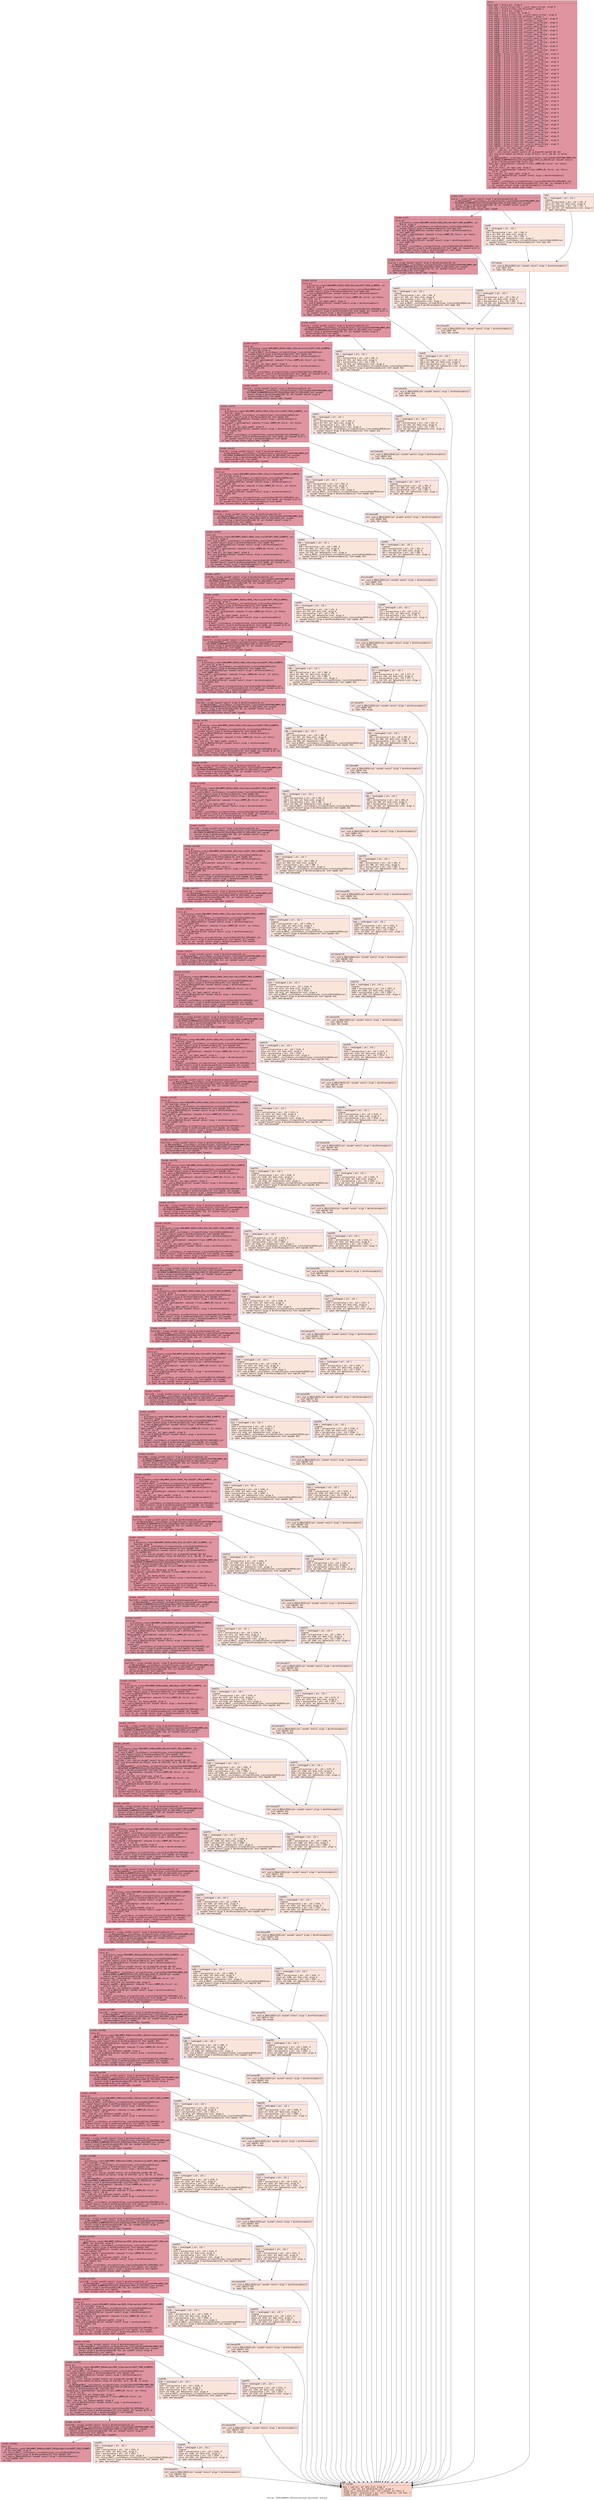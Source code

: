 digraph "CFG for '_ZN9LAMMPS_NS5Force16create_factoriesEv' function" {
	label="CFG for '_ZN9LAMMPS_NS5Force16create_factoriesEv' function";

	Node0x563a5dfaae80 [shape=record,color="#b70d28ff", style=filled, fillcolor="#b70d2870" fontname="Courier",label="{entry:\l|  %this.addr = alloca ptr, align 8\l  %ref.tmp = alloca %\"class.std::__cxx11::basic_string\", align 8\l  %ref.tmp3 = alloca %\"class.std::allocator\", align 1\l  %exn.slot = alloca ptr, align 8\l  %ehselector.slot = alloca i32, align 4\l  %ref.tmp8 = alloca %\"class.std::__cxx11::basic_string\", align 8\l  %ref.tmp9 = alloca %\"class.std::allocator\", align 1\l  %ref.tmp18 = alloca %\"class.std::__cxx11::basic_string\", align 8\l  %ref.tmp19 = alloca %\"class.std::allocator\", align 1\l  %ref.tmp28 = alloca %\"class.std::__cxx11::basic_string\", align 8\l  %ref.tmp29 = alloca %\"class.std::allocator\", align 1\l  %ref.tmp38 = alloca %\"class.std::__cxx11::basic_string\", align 8\l  %ref.tmp39 = alloca %\"class.std::allocator\", align 1\l  %ref.tmp48 = alloca %\"class.std::__cxx11::basic_string\", align 8\l  %ref.tmp49 = alloca %\"class.std::allocator\", align 1\l  %ref.tmp58 = alloca %\"class.std::__cxx11::basic_string\", align 8\l  %ref.tmp59 = alloca %\"class.std::allocator\", align 1\l  %ref.tmp68 = alloca %\"class.std::__cxx11::basic_string\", align 8\l  %ref.tmp69 = alloca %\"class.std::allocator\", align 1\l  %ref.tmp78 = alloca %\"class.std::__cxx11::basic_string\", align 8\l  %ref.tmp79 = alloca %\"class.std::allocator\", align 1\l  %ref.tmp88 = alloca %\"class.std::__cxx11::basic_string\", align 8\l  %ref.tmp89 = alloca %\"class.std::allocator\", align 1\l  %ref.tmp98 = alloca %\"class.std::__cxx11::basic_string\", align 8\l  %ref.tmp99 = alloca %\"class.std::allocator\", align 1\l  %ref.tmp108 = alloca %\"class.std::__cxx11::basic_string\", align 8\l  %ref.tmp109 = alloca %\"class.std::allocator\", align 1\l  %ref.tmp118 = alloca %\"class.std::__cxx11::basic_string\", align 8\l  %ref.tmp119 = alloca %\"class.std::allocator\", align 1\l  %ref.tmp128 = alloca %\"class.std::__cxx11::basic_string\", align 8\l  %ref.tmp129 = alloca %\"class.std::allocator\", align 1\l  %ref.tmp138 = alloca %\"class.std::__cxx11::basic_string\", align 8\l  %ref.tmp139 = alloca %\"class.std::allocator\", align 1\l  %ref.tmp148 = alloca %\"class.std::__cxx11::basic_string\", align 8\l  %ref.tmp149 = alloca %\"class.std::allocator\", align 1\l  %ref.tmp158 = alloca %\"class.std::__cxx11::basic_string\", align 8\l  %ref.tmp159 = alloca %\"class.std::allocator\", align 1\l  %ref.tmp168 = alloca %\"class.std::__cxx11::basic_string\", align 8\l  %ref.tmp169 = alloca %\"class.std::allocator\", align 1\l  %ref.tmp178 = alloca %\"class.std::__cxx11::basic_string\", align 8\l  %ref.tmp179 = alloca %\"class.std::allocator\", align 1\l  %ref.tmp188 = alloca %\"class.std::__cxx11::basic_string\", align 8\l  %ref.tmp189 = alloca %\"class.std::allocator\", align 1\l  %ref.tmp198 = alloca %\"class.std::__cxx11::basic_string\", align 8\l  %ref.tmp199 = alloca %\"class.std::allocator\", align 1\l  %ref.tmp208 = alloca %\"class.std::__cxx11::basic_string\", align 8\l  %ref.tmp209 = alloca %\"class.std::allocator\", align 1\l  %ref.tmp219 = alloca %\"class.std::__cxx11::basic_string\", align 8\l  %ref.tmp220 = alloca %\"class.std::allocator\", align 1\l  %ref.tmp229 = alloca %\"class.std::__cxx11::basic_string\", align 8\l  %ref.tmp230 = alloca %\"class.std::allocator\", align 1\l  %ref.tmp239 = alloca %\"class.std::__cxx11::basic_string\", align 8\l  %ref.tmp240 = alloca %\"class.std::allocator\", align 1\l  %ref.tmp250 = alloca %\"class.std::__cxx11::basic_string\", align 8\l  %ref.tmp251 = alloca %\"class.std::allocator\", align 1\l  %ref.tmp260 = alloca %\"class.std::__cxx11::basic_string\", align 8\l  %ref.tmp261 = alloca %\"class.std::allocator\", align 1\l  %ref.tmp270 = alloca %\"class.std::__cxx11::basic_string\", align 8\l  %ref.tmp271 = alloca %\"class.std::allocator\", align 1\l  %ref.tmp281 = alloca %\"class.std::__cxx11::basic_string\", align 8\l  %ref.tmp282 = alloca %\"class.std::allocator\", align 1\l  %ref.tmp291 = alloca %\"class.std::__cxx11::basic_string\", align 8\l  %ref.tmp292 = alloca %\"class.std::allocator\", align 1\l  %ref.tmp301 = alloca %\"class.std::__cxx11::basic_string\", align 8\l  %ref.tmp302 = alloca %\"class.std::allocator\", align 1\l  %ref.tmp312 = alloca %\"class.std::__cxx11::basic_string\", align 8\l  %ref.tmp313 = alloca %\"class.std::allocator\", align 1\l  %ref.tmp322 = alloca %\"class.std::__cxx11::basic_string\", align 8\l  %ref.tmp323 = alloca %\"class.std::allocator\", align 1\l  %ref.tmp332 = alloca %\"class.std::__cxx11::basic_string\", align 8\l  %ref.tmp333 = alloca %\"class.std::allocator\", align 1\l  %ref.tmp343 = alloca %\"class.std::__cxx11::basic_string\", align 8\l  %ref.tmp344 = alloca %\"class.std::allocator\", align 1\l  store ptr %this, ptr %this.addr, align 8\l  %this1 = load ptr, ptr %this.addr, align 8\l  %call = call noalias noundef nonnull ptr @_Znwm(i64 noundef 48) #13\l  call void @llvm.memset.p0.i64(ptr align 16 %call, i8 0, i64 48, i1 false)\l  call void\l... @_ZNSt3mapINSt7__cxx1112basic_stringIcSt11char_traitsIcESaIcEEEPFPN9LAMMPS_NS4\l...PairEPNS6_6LAMMPSEESt4lessIS5_ESaISt4pairIKS5_SC_EEEC2Ev(ptr noundef nonnull\l... align 8 dereferenceable(48) %call) #14\l  %pair_map = getelementptr inbounds %\"class.LAMMPS_NS::Force\", ptr %this1,\l... i32 0, i32 37\l  store ptr %call, ptr %pair_map, align 8\l  %pair_map2 = getelementptr inbounds %\"class.LAMMPS_NS::Force\", ptr %this1,\l... i32 0, i32 37\l  %0 = load ptr, ptr %pair_map2, align 8\l  call void @_ZNSaIcEC1Ev(ptr noundef nonnull align 1 dereferenceable(1)\l... %ref.tmp3) #14\l  invoke void\l... @_ZNSt7__cxx1112basic_stringIcSt11char_traitsIcESaIcEEC2IS3_EEPKcRKS3_(ptr\l... noundef nonnull align 8 dereferenceable(32) %ref.tmp, ptr noundef @.str.1,\l... ptr noundef nonnull align 1 dereferenceable(1) %ref.tmp3)\l          to label %invoke.cont unwind label %lpad\l}"];
	Node0x563a5dfaae80 -> Node0x563a5dfaf220[tooltip="entry -> invoke.cont\nProbability 100.00%" ];
	Node0x563a5dfaae80 -> Node0x563a5dfaf300[tooltip="entry -> lpad\nProbability 0.00%" ];
	Node0x563a5dfaf220 [shape=record,color="#b70d28ff", style=filled, fillcolor="#b70d2870" fontname="Courier",label="{invoke.cont:\l|  %call6 = invoke noundef nonnull align 8 dereferenceable(8) ptr\l... @_ZNSt3mapINSt7__cxx1112basic_stringIcSt11char_traitsIcESaIcEEEPFPN9LAMMPS_NS4\l...PairEPNS6_6LAMMPSEESt4lessIS5_ESaISt4pairIKS5_SC_EEEixEOS5_(ptr noundef\l... nonnull align 8 dereferenceable(48) %0, ptr noundef nonnull align 8\l... dereferenceable(32) %ref.tmp)\l          to label %invoke.cont5 unwind label %lpad4\l}"];
	Node0x563a5dfaf220 -> Node0x563a5dfaf1d0[tooltip="invoke.cont -> invoke.cont5\nProbability 100.00%" ];
	Node0x563a5dfaf220 -> Node0x563a5dfaf630[tooltip="invoke.cont -> lpad4\nProbability 0.00%" ];
	Node0x563a5dfaf1d0 [shape=record,color="#b70d28ff", style=filled, fillcolor="#b70d2870" fontname="Courier",label="{invoke.cont5:\l|  store ptr\l... @_ZL13style_creatorIN9LAMMPS_NS4PairENS0_8PairBornEEPT_PNS0_6LAMMPSE, ptr\l... %call6, align 8\l  call void @_ZNSt7__cxx1112basic_stringIcSt11char_traitsIcESaIcEED1Ev(ptr\l... noundef nonnull align 8 dereferenceable(32) %ref.tmp) #14\l  call void @_ZNSaIcED1Ev(ptr noundef nonnull align 1 dereferenceable(1)\l... %ref.tmp3) #14\l  %pair_map7 = getelementptr inbounds %\"class.LAMMPS_NS::Force\", ptr %this1,\l... i32 0, i32 37\l  %1 = load ptr, ptr %pair_map7, align 8\l  call void @_ZNSaIcEC1Ev(ptr noundef nonnull align 1 dereferenceable(1)\l... %ref.tmp9) #14\l  invoke void\l... @_ZNSt7__cxx1112basic_stringIcSt11char_traitsIcESaIcEEC2IS3_EEPKcRKS3_(ptr\l... noundef nonnull align 8 dereferenceable(32) %ref.tmp8, ptr noundef @.str.2,\l... ptr noundef nonnull align 1 dereferenceable(1) %ref.tmp9)\l          to label %invoke.cont11 unwind label %lpad10\l}"];
	Node0x563a5dfaf1d0 -> Node0x563a5dfaff90[tooltip="invoke.cont5 -> invoke.cont11\nProbability 100.00%" ];
	Node0x563a5dfaf1d0 -> Node0x563a5dfb0070[tooltip="invoke.cont5 -> lpad10\nProbability 0.00%" ];
	Node0x563a5dfaff90 [shape=record,color="#b70d28ff", style=filled, fillcolor="#b70d2870" fontname="Courier",label="{invoke.cont11:\l|  %call14 = invoke noundef nonnull align 8 dereferenceable(8) ptr\l... @_ZNSt3mapINSt7__cxx1112basic_stringIcSt11char_traitsIcESaIcEEEPFPN9LAMMPS_NS4\l...PairEPNS6_6LAMMPSEESt4lessIS5_ESaISt4pairIKS5_SC_EEEixEOS5_(ptr noundef\l... nonnull align 8 dereferenceable(48) %1, ptr noundef nonnull align 8\l... dereferenceable(32) %ref.tmp8)\l          to label %invoke.cont13 unwind label %lpad12\l}"];
	Node0x563a5dfaff90 -> Node0x563a5dfaff40[tooltip="invoke.cont11 -> invoke.cont13\nProbability 100.00%" ];
	Node0x563a5dfaff90 -> Node0x563a5dfb03a0[tooltip="invoke.cont11 -> lpad12\nProbability 0.00%" ];
	Node0x563a5dfaff40 [shape=record,color="#b70d28ff", style=filled, fillcolor="#b70d2870" fontname="Courier",label="{invoke.cont13:\l|  store ptr\l... @_ZL13style_creatorIN9LAMMPS_NS4PairENS0_8PairBuckEEPT_PNS0_6LAMMPSE, ptr\l... %call14, align 8\l  call void @_ZNSt7__cxx1112basic_stringIcSt11char_traitsIcESaIcEED1Ev(ptr\l... noundef nonnull align 8 dereferenceable(32) %ref.tmp8) #14\l  call void @_ZNSaIcED1Ev(ptr noundef nonnull align 1 dereferenceable(1)\l... %ref.tmp9) #14\l  %pair_map17 = getelementptr inbounds %\"class.LAMMPS_NS::Force\", ptr %this1,\l... i32 0, i32 37\l  %2 = load ptr, ptr %pair_map17, align 8\l  call void @_ZNSaIcEC1Ev(ptr noundef nonnull align 1 dereferenceable(1)\l... %ref.tmp19) #14\l  invoke void\l... @_ZNSt7__cxx1112basic_stringIcSt11char_traitsIcESaIcEEC2IS3_EEPKcRKS3_(ptr\l... noundef nonnull align 8 dereferenceable(32) %ref.tmp18, ptr noundef @.str.3,\l... ptr noundef nonnull align 1 dereferenceable(1) %ref.tmp19)\l          to label %invoke.cont21 unwind label %lpad20\l}"];
	Node0x563a5dfaff40 -> Node0x563a5dfb0b80[tooltip="invoke.cont13 -> invoke.cont21\nProbability 100.00%" ];
	Node0x563a5dfaff40 -> Node0x563a5dfb0c60[tooltip="invoke.cont13 -> lpad20\nProbability 0.00%" ];
	Node0x563a5dfb0b80 [shape=record,color="#b70d28ff", style=filled, fillcolor="#b70d2870" fontname="Courier",label="{invoke.cont21:\l|  %call24 = invoke noundef nonnull align 8 dereferenceable(8) ptr\l... @_ZNSt3mapINSt7__cxx1112basic_stringIcSt11char_traitsIcESaIcEEEPFPN9LAMMPS_NS4\l...PairEPNS6_6LAMMPSEESt4lessIS5_ESaISt4pairIKS5_SC_EEEixEOS5_(ptr noundef\l... nonnull align 8 dereferenceable(48) %2, ptr noundef nonnull align 8\l... dereferenceable(32) %ref.tmp18)\l          to label %invoke.cont23 unwind label %lpad22\l}"];
	Node0x563a5dfb0b80 -> Node0x563a5dfb0b30[tooltip="invoke.cont21 -> invoke.cont23\nProbability 100.00%" ];
	Node0x563a5dfb0b80 -> Node0x563a5dfb0f90[tooltip="invoke.cont21 -> lpad22\nProbability 0.00%" ];
	Node0x563a5dfb0b30 [shape=record,color="#b70d28ff", style=filled, fillcolor="#b70d2870" fontname="Courier",label="{invoke.cont23:\l|  store ptr\l... @_ZL13style_creatorIN9LAMMPS_NS4PairENS0_15PairBuckCoulCutEEPT_PNS0_6LAMMPSE,\l... ptr %call24, align 8\l  call void @_ZNSt7__cxx1112basic_stringIcSt11char_traitsIcESaIcEED1Ev(ptr\l... noundef nonnull align 8 dereferenceable(32) %ref.tmp18) #14\l  call void @_ZNSaIcED1Ev(ptr noundef nonnull align 1 dereferenceable(1)\l... %ref.tmp19) #14\l  %pair_map27 = getelementptr inbounds %\"class.LAMMPS_NS::Force\", ptr %this1,\l... i32 0, i32 37\l  %3 = load ptr, ptr %pair_map27, align 8\l  call void @_ZNSaIcEC1Ev(ptr noundef nonnull align 1 dereferenceable(1)\l... %ref.tmp29) #14\l  invoke void\l... @_ZNSt7__cxx1112basic_stringIcSt11char_traitsIcESaIcEEC2IS3_EEPKcRKS3_(ptr\l... noundef nonnull align 8 dereferenceable(32) %ref.tmp28, ptr noundef @.str.4,\l... ptr noundef nonnull align 1 dereferenceable(1) %ref.tmp29)\l          to label %invoke.cont31 unwind label %lpad30\l}"];
	Node0x563a5dfb0b30 -> Node0x563a5dfad1a0[tooltip="invoke.cont23 -> invoke.cont31\nProbability 100.00%" ];
	Node0x563a5dfb0b30 -> Node0x563a5dfad220[tooltip="invoke.cont23 -> lpad30\nProbability 0.00%" ];
	Node0x563a5dfad1a0 [shape=record,color="#b70d28ff", style=filled, fillcolor="#b70d2870" fontname="Courier",label="{invoke.cont31:\l|  %call34 = invoke noundef nonnull align 8 dereferenceable(8) ptr\l... @_ZNSt3mapINSt7__cxx1112basic_stringIcSt11char_traitsIcESaIcEEEPFPN9LAMMPS_NS4\l...PairEPNS6_6LAMMPSEESt4lessIS5_ESaISt4pairIKS5_SC_EEEixEOS5_(ptr noundef\l... nonnull align 8 dereferenceable(48) %3, ptr noundef nonnull align 8\l... dereferenceable(32) %ref.tmp28)\l          to label %invoke.cont33 unwind label %lpad32\l}"];
	Node0x563a5dfad1a0 -> Node0x563a5dfad150[tooltip="invoke.cont31 -> invoke.cont33\nProbability 100.00%" ];
	Node0x563a5dfad1a0 -> Node0x563a5dfad550[tooltip="invoke.cont31 -> lpad32\nProbability 0.00%" ];
	Node0x563a5dfad150 [shape=record,color="#b70d28ff", style=filled, fillcolor="#b70d2870" fontname="Courier",label="{invoke.cont33:\l|  store ptr\l... @_ZL13style_creatorIN9LAMMPS_NS4PairENS0_11PairCoulCutEEPT_PNS0_6LAMMPSE, ptr\l... %call34, align 8\l  call void @_ZNSt7__cxx1112basic_stringIcSt11char_traitsIcESaIcEED1Ev(ptr\l... noundef nonnull align 8 dereferenceable(32) %ref.tmp28) #14\l  call void @_ZNSaIcED1Ev(ptr noundef nonnull align 1 dereferenceable(1)\l... %ref.tmp29) #14\l  %pair_map37 = getelementptr inbounds %\"class.LAMMPS_NS::Force\", ptr %this1,\l... i32 0, i32 37\l  %4 = load ptr, ptr %pair_map37, align 8\l  call void @_ZNSaIcEC1Ev(ptr noundef nonnull align 1 dereferenceable(1)\l... %ref.tmp39) #14\l  invoke void\l... @_ZNSt7__cxx1112basic_stringIcSt11char_traitsIcESaIcEEC2IS3_EEPKcRKS3_(ptr\l... noundef nonnull align 8 dereferenceable(32) %ref.tmp38, ptr noundef @.str.5,\l... ptr noundef nonnull align 1 dereferenceable(1) %ref.tmp39)\l          to label %invoke.cont41 unwind label %lpad40\l}"];
	Node0x563a5dfad150 -> Node0x563a5dfb2970[tooltip="invoke.cont33 -> invoke.cont41\nProbability 100.00%" ];
	Node0x563a5dfad150 -> Node0x563a5dfb2a50[tooltip="invoke.cont33 -> lpad40\nProbability 0.00%" ];
	Node0x563a5dfb2970 [shape=record,color="#b70d28ff", style=filled, fillcolor="#b70d2870" fontname="Courier",label="{invoke.cont41:\l|  %call44 = invoke noundef nonnull align 8 dereferenceable(8) ptr\l... @_ZNSt3mapINSt7__cxx1112basic_stringIcSt11char_traitsIcESaIcEEEPFPN9LAMMPS_NS4\l...PairEPNS6_6LAMMPSEESt4lessIS5_ESaISt4pairIKS5_SC_EEEixEOS5_(ptr noundef\l... nonnull align 8 dereferenceable(48) %4, ptr noundef nonnull align 8\l... dereferenceable(32) %ref.tmp38)\l          to label %invoke.cont43 unwind label %lpad42\l}"];
	Node0x563a5dfb2970 -> Node0x563a5dfb2920[tooltip="invoke.cont41 -> invoke.cont43\nProbability 100.00%" ];
	Node0x563a5dfb2970 -> Node0x563a5dfb2d80[tooltip="invoke.cont41 -> lpad42\nProbability 0.00%" ];
	Node0x563a5dfb2920 [shape=record,color="#b70d28ff", style=filled, fillcolor="#b70d2870" fontname="Courier",label="{invoke.cont43:\l|  store ptr\l... @_ZL13style_creatorIN9LAMMPS_NS4PairENS0_13PairCoulDebyeEEPT_PNS0_6LAMMPSE,\l... ptr %call44, align 8\l  call void @_ZNSt7__cxx1112basic_stringIcSt11char_traitsIcESaIcEED1Ev(ptr\l... noundef nonnull align 8 dereferenceable(32) %ref.tmp38) #14\l  call void @_ZNSaIcED1Ev(ptr noundef nonnull align 1 dereferenceable(1)\l... %ref.tmp39) #14\l  %pair_map47 = getelementptr inbounds %\"class.LAMMPS_NS::Force\", ptr %this1,\l... i32 0, i32 37\l  %5 = load ptr, ptr %pair_map47, align 8\l  call void @_ZNSaIcEC1Ev(ptr noundef nonnull align 1 dereferenceable(1)\l... %ref.tmp49) #14\l  invoke void\l... @_ZNSt7__cxx1112basic_stringIcSt11char_traitsIcESaIcEEC2IS3_EEPKcRKS3_(ptr\l... noundef nonnull align 8 dereferenceable(32) %ref.tmp48, ptr noundef @.str.6,\l... ptr noundef nonnull align 1 dereferenceable(1) %ref.tmp49)\l          to label %invoke.cont51 unwind label %lpad50\l}"];
	Node0x563a5dfb2920 -> Node0x563a5dfb35d0[tooltip="invoke.cont43 -> invoke.cont51\nProbability 100.00%" ];
	Node0x563a5dfb2920 -> Node0x563a5dfb3650[tooltip="invoke.cont43 -> lpad50\nProbability 0.00%" ];
	Node0x563a5dfb35d0 [shape=record,color="#b70d28ff", style=filled, fillcolor="#b70d2870" fontname="Courier",label="{invoke.cont51:\l|  %call54 = invoke noundef nonnull align 8 dereferenceable(8) ptr\l... @_ZNSt3mapINSt7__cxx1112basic_stringIcSt11char_traitsIcESaIcEEEPFPN9LAMMPS_NS4\l...PairEPNS6_6LAMMPSEESt4lessIS5_ESaISt4pairIKS5_SC_EEEixEOS5_(ptr noundef\l... nonnull align 8 dereferenceable(48) %5, ptr noundef nonnull align 8\l... dereferenceable(32) %ref.tmp48)\l          to label %invoke.cont53 unwind label %lpad52\l}"];
	Node0x563a5dfb35d0 -> Node0x563a5dfb3580[tooltip="invoke.cont51 -> invoke.cont53\nProbability 100.00%" ];
	Node0x563a5dfb35d0 -> Node0x563a5dfb3980[tooltip="invoke.cont51 -> lpad52\nProbability 0.00%" ];
	Node0x563a5dfb3580 [shape=record,color="#b70d28ff", style=filled, fillcolor="#b70d2870" fontname="Courier",label="{invoke.cont53:\l|  store ptr\l... @_ZL13style_creatorIN9LAMMPS_NS4PairENS0_11PairCoulDSFEEPT_PNS0_6LAMMPSE, ptr\l... %call54, align 8\l  call void @_ZNSt7__cxx1112basic_stringIcSt11char_traitsIcESaIcEED1Ev(ptr\l... noundef nonnull align 8 dereferenceable(32) %ref.tmp48) #14\l  call void @_ZNSaIcED1Ev(ptr noundef nonnull align 1 dereferenceable(1)\l... %ref.tmp49) #14\l  %pair_map57 = getelementptr inbounds %\"class.LAMMPS_NS::Force\", ptr %this1,\l... i32 0, i32 37\l  %6 = load ptr, ptr %pair_map57, align 8\l  call void @_ZNSaIcEC1Ev(ptr noundef nonnull align 1 dereferenceable(1)\l... %ref.tmp59) #14\l  invoke void\l... @_ZNSt7__cxx1112basic_stringIcSt11char_traitsIcESaIcEEC2IS3_EEPKcRKS3_(ptr\l... noundef nonnull align 8 dereferenceable(32) %ref.tmp58, ptr noundef @.str.7,\l... ptr noundef nonnull align 1 dereferenceable(1) %ref.tmp59)\l          to label %invoke.cont61 unwind label %lpad60\l}"];
	Node0x563a5dfb3580 -> Node0x563a5dfa2700[tooltip="invoke.cont53 -> invoke.cont61\nProbability 100.00%" ];
	Node0x563a5dfb3580 -> Node0x563a5dfa27e0[tooltip="invoke.cont53 -> lpad60\nProbability 0.00%" ];
	Node0x563a5dfa2700 [shape=record,color="#b70d28ff", style=filled, fillcolor="#b70d2870" fontname="Courier",label="{invoke.cont61:\l|  %call64 = invoke noundef nonnull align 8 dereferenceable(8) ptr\l... @_ZNSt3mapINSt7__cxx1112basic_stringIcSt11char_traitsIcESaIcEEEPFPN9LAMMPS_NS4\l...PairEPNS6_6LAMMPSEESt4lessIS5_ESaISt4pairIKS5_SC_EEEixEOS5_(ptr noundef\l... nonnull align 8 dereferenceable(48) %6, ptr noundef nonnull align 8\l... dereferenceable(32) %ref.tmp58)\l          to label %invoke.cont63 unwind label %lpad62\l}"];
	Node0x563a5dfa2700 -> Node0x563a5dfa26b0[tooltip="invoke.cont61 -> invoke.cont63\nProbability 100.00%" ];
	Node0x563a5dfa2700 -> Node0x563a5dfa2b10[tooltip="invoke.cont61 -> lpad62\nProbability 0.00%" ];
	Node0x563a5dfa26b0 [shape=record,color="#b70d28ff", style=filled, fillcolor="#b70d2870" fontname="Courier",label="{invoke.cont63:\l|  store ptr\l... @_ZL13style_creatorIN9LAMMPS_NS4PairENS0_12PairCoulWolfEEPT_PNS0_6LAMMPSE,\l... ptr %call64, align 8\l  call void @_ZNSt7__cxx1112basic_stringIcSt11char_traitsIcESaIcEED1Ev(ptr\l... noundef nonnull align 8 dereferenceable(32) %ref.tmp58) #14\l  call void @_ZNSaIcED1Ev(ptr noundef nonnull align 1 dereferenceable(1)\l... %ref.tmp59) #14\l  %pair_map67 = getelementptr inbounds %\"class.LAMMPS_NS::Force\", ptr %this1,\l... i32 0, i32 37\l  %7 = load ptr, ptr %pair_map67, align 8\l  call void @_ZNSaIcEC1Ev(ptr noundef nonnull align 1 dereferenceable(1)\l... %ref.tmp69) #14\l  invoke void\l... @_ZNSt7__cxx1112basic_stringIcSt11char_traitsIcESaIcEEC2IS3_EEPKcRKS3_(ptr\l... noundef nonnull align 8 dereferenceable(32) %ref.tmp68, ptr noundef @.str.8,\l... ptr noundef nonnull align 1 dereferenceable(1) %ref.tmp69)\l          to label %invoke.cont71 unwind label %lpad70\l}"];
	Node0x563a5dfa26b0 -> Node0x563a5dfa3360[tooltip="invoke.cont63 -> invoke.cont71\nProbability 100.00%" ];
	Node0x563a5dfa26b0 -> Node0x563a5dfa33e0[tooltip="invoke.cont63 -> lpad70\nProbability 0.00%" ];
	Node0x563a5dfa3360 [shape=record,color="#b70d28ff", style=filled, fillcolor="#b70d2870" fontname="Courier",label="{invoke.cont71:\l|  %call74 = invoke noundef nonnull align 8 dereferenceable(8) ptr\l... @_ZNSt3mapINSt7__cxx1112basic_stringIcSt11char_traitsIcESaIcEEEPFPN9LAMMPS_NS4\l...PairEPNS6_6LAMMPSEESt4lessIS5_ESaISt4pairIKS5_SC_EEEixEOS5_(ptr noundef\l... nonnull align 8 dereferenceable(48) %7, ptr noundef nonnull align 8\l... dereferenceable(32) %ref.tmp68)\l          to label %invoke.cont73 unwind label %lpad72\l}"];
	Node0x563a5dfa3360 -> Node0x563a5dfa3310[tooltip="invoke.cont71 -> invoke.cont73\nProbability 100.00%" ];
	Node0x563a5dfa3360 -> Node0x563a5dfa3710[tooltip="invoke.cont71 -> lpad72\nProbability 0.00%" ];
	Node0x563a5dfa3310 [shape=record,color="#b70d28ff", style=filled, fillcolor="#b70d2870" fontname="Courier",label="{invoke.cont73:\l|  store ptr\l... @_ZL13style_creatorIN9LAMMPS_NS4PairENS0_14PairDeprecatedEEPT_PNS0_6LAMMPSE,\l... ptr %call74, align 8\l  call void @_ZNSt7__cxx1112basic_stringIcSt11char_traitsIcESaIcEED1Ev(ptr\l... noundef nonnull align 8 dereferenceable(32) %ref.tmp68) #14\l  call void @_ZNSaIcED1Ev(ptr noundef nonnull align 1 dereferenceable(1)\l... %ref.tmp69) #14\l  %pair_map77 = getelementptr inbounds %\"class.LAMMPS_NS::Force\", ptr %this1,\l... i32 0, i32 37\l  %8 = load ptr, ptr %pair_map77, align 8\l  call void @_ZNSaIcEC1Ev(ptr noundef nonnull align 1 dereferenceable(1)\l... %ref.tmp79) #14\l  invoke void\l... @_ZNSt7__cxx1112basic_stringIcSt11char_traitsIcESaIcEEC2IS3_EEPKcRKS3_(ptr\l... noundef nonnull align 8 dereferenceable(32) %ref.tmp78, ptr noundef @.str.9,\l... ptr noundef nonnull align 1 dereferenceable(1) %ref.tmp79)\l          to label %invoke.cont81 unwind label %lpad80\l}"];
	Node0x563a5dfa3310 -> Node0x563a5dfa3f60[tooltip="invoke.cont73 -> invoke.cont81\nProbability 100.00%" ];
	Node0x563a5dfa3310 -> Node0x563a5dfa3fe0[tooltip="invoke.cont73 -> lpad80\nProbability 0.00%" ];
	Node0x563a5dfa3f60 [shape=record,color="#b70d28ff", style=filled, fillcolor="#b70d2870" fontname="Courier",label="{invoke.cont81:\l|  %call84 = invoke noundef nonnull align 8 dereferenceable(8) ptr\l... @_ZNSt3mapINSt7__cxx1112basic_stringIcSt11char_traitsIcESaIcEEEPFPN9LAMMPS_NS4\l...PairEPNS6_6LAMMPSEESt4lessIS5_ESaISt4pairIKS5_SC_EEEixEOS5_(ptr noundef\l... nonnull align 8 dereferenceable(48) %8, ptr noundef nonnull align 8\l... dereferenceable(32) %ref.tmp78)\l          to label %invoke.cont83 unwind label %lpad82\l}"];
	Node0x563a5dfa3f60 -> Node0x563a5dfa3f10[tooltip="invoke.cont81 -> invoke.cont83\nProbability 100.00%" ];
	Node0x563a5dfa3f60 -> Node0x563a5dfa4310[tooltip="invoke.cont81 -> lpad82\nProbability 0.00%" ];
	Node0x563a5dfa3f10 [shape=record,color="#b70d28ff", style=filled, fillcolor="#b70d2870" fontname="Courier",label="{invoke.cont83:\l|  store ptr\l... @_ZL13style_creatorIN9LAMMPS_NS4PairENS0_14PairDeprecatedEEPT_PNS0_6LAMMPSE,\l... ptr %call84, align 8\l  call void @_ZNSt7__cxx1112basic_stringIcSt11char_traitsIcESaIcEED1Ev(ptr\l... noundef nonnull align 8 dereferenceable(32) %ref.tmp78) #14\l  call void @_ZNSaIcED1Ev(ptr noundef nonnull align 1 dereferenceable(1)\l... %ref.tmp79) #14\l  %pair_map87 = getelementptr inbounds %\"class.LAMMPS_NS::Force\", ptr %this1,\l... i32 0, i32 37\l  %9 = load ptr, ptr %pair_map87, align 8\l  call void @_ZNSaIcEC1Ev(ptr noundef nonnull align 1 dereferenceable(1)\l... %ref.tmp89) #14\l  invoke void\l... @_ZNSt7__cxx1112basic_stringIcSt11char_traitsIcESaIcEEC2IS3_EEPKcRKS3_(ptr\l... noundef nonnull align 8 dereferenceable(32) %ref.tmp88, ptr noundef @.str.10,\l... ptr noundef nonnull align 1 dereferenceable(1) %ref.tmp89)\l          to label %invoke.cont91 unwind label %lpad90\l}"];
	Node0x563a5dfa3f10 -> Node0x563a5dfb84e0[tooltip="invoke.cont83 -> invoke.cont91\nProbability 100.00%" ];
	Node0x563a5dfa3f10 -> Node0x563a5dfb8560[tooltip="invoke.cont83 -> lpad90\nProbability 0.00%" ];
	Node0x563a5dfb84e0 [shape=record,color="#b70d28ff", style=filled, fillcolor="#b70d2870" fontname="Courier",label="{invoke.cont91:\l|  %call94 = invoke noundef nonnull align 8 dereferenceable(8) ptr\l... @_ZNSt3mapINSt7__cxx1112basic_stringIcSt11char_traitsIcESaIcEEEPFPN9LAMMPS_NS4\l...PairEPNS6_6LAMMPSEESt4lessIS5_ESaISt4pairIKS5_SC_EEEixEOS5_(ptr noundef\l... nonnull align 8 dereferenceable(48) %9, ptr noundef nonnull align 8\l... dereferenceable(32) %ref.tmp88)\l          to label %invoke.cont93 unwind label %lpad92\l}"];
	Node0x563a5dfb84e0 -> Node0x563a5dfb8490[tooltip="invoke.cont91 -> invoke.cont93\nProbability 100.00%" ];
	Node0x563a5dfb84e0 -> Node0x563a5dfb8830[tooltip="invoke.cont91 -> lpad92\nProbability 0.00%" ];
	Node0x563a5dfb8490 [shape=record,color="#b70d28ff", style=filled, fillcolor="#b70d2870" fontname="Courier",label="{invoke.cont93:\l|  store ptr\l... @_ZL13style_creatorIN9LAMMPS_NS4PairENS0_14PairDeprecatedEEPT_PNS0_6LAMMPSE,\l... ptr %call94, align 8\l  call void @_ZNSt7__cxx1112basic_stringIcSt11char_traitsIcESaIcEED1Ev(ptr\l... noundef nonnull align 8 dereferenceable(32) %ref.tmp88) #14\l  call void @_ZNSaIcED1Ev(ptr noundef nonnull align 1 dereferenceable(1)\l... %ref.tmp89) #14\l  %pair_map97 = getelementptr inbounds %\"class.LAMMPS_NS::Force\", ptr %this1,\l... i32 0, i32 37\l  %10 = load ptr, ptr %pair_map97, align 8\l  call void @_ZNSaIcEC1Ev(ptr noundef nonnull align 1 dereferenceable(1)\l... %ref.tmp99) #14\l  invoke void\l... @_ZNSt7__cxx1112basic_stringIcSt11char_traitsIcESaIcEEC2IS3_EEPKcRKS3_(ptr\l... noundef nonnull align 8 dereferenceable(32) %ref.tmp98, ptr noundef @.str.11,\l... ptr noundef nonnull align 1 dereferenceable(1) %ref.tmp99)\l          to label %invoke.cont101 unwind label %lpad100\l}"];
	Node0x563a5dfb8490 -> Node0x563a5dfb8fa0[tooltip="invoke.cont93 -> invoke.cont101\nProbability 100.00%" ];
	Node0x563a5dfb8490 -> Node0x563a5dfb9020[tooltip="invoke.cont93 -> lpad100\nProbability 0.00%" ];
	Node0x563a5dfb8fa0 [shape=record,color="#b70d28ff", style=filled, fillcolor="#b70d2870" fontname="Courier",label="{invoke.cont101:\l|  %call104 = invoke noundef nonnull align 8 dereferenceable(8) ptr\l... @_ZNSt3mapINSt7__cxx1112basic_stringIcSt11char_traitsIcESaIcEEEPFPN9LAMMPS_NS4\l...PairEPNS6_6LAMMPSEESt4lessIS5_ESaISt4pairIKS5_SC_EEEixEOS5_(ptr noundef\l... nonnull align 8 dereferenceable(48) %10, ptr noundef nonnull align 8\l... dereferenceable(32) %ref.tmp98)\l          to label %invoke.cont103 unwind label %lpad102\l}"];
	Node0x563a5dfb8fa0 -> Node0x563a5dfb8f50[tooltip="invoke.cont101 -> invoke.cont103\nProbability 100.00%" ];
	Node0x563a5dfb8fa0 -> Node0x563a5dfb92f0[tooltip="invoke.cont101 -> lpad102\nProbability 0.00%" ];
	Node0x563a5dfb8f50 [shape=record,color="#b70d28ff", style=filled, fillcolor="#b70d2870" fontname="Courier",label="{invoke.cont103:\l|  store ptr\l... @_ZL13style_creatorIN9LAMMPS_NS4PairENS0_10PairHybridEEPT_PNS0_6LAMMPSE, ptr\l... %call104, align 8\l  call void @_ZNSt7__cxx1112basic_stringIcSt11char_traitsIcESaIcEED1Ev(ptr\l... noundef nonnull align 8 dereferenceable(32) %ref.tmp98) #14\l  call void @_ZNSaIcED1Ev(ptr noundef nonnull align 1 dereferenceable(1)\l... %ref.tmp99) #14\l  %pair_map107 = getelementptr inbounds %\"class.LAMMPS_NS::Force\", ptr %this1,\l... i32 0, i32 37\l  %11 = load ptr, ptr %pair_map107, align 8\l  call void @_ZNSaIcEC1Ev(ptr noundef nonnull align 1 dereferenceable(1)\l... %ref.tmp109) #14\l  invoke void\l... @_ZNSt7__cxx1112basic_stringIcSt11char_traitsIcESaIcEEC2IS3_EEPKcRKS3_(ptr\l... noundef nonnull align 8 dereferenceable(32) %ref.tmp108, ptr noundef\l... @.str.12, ptr noundef nonnull align 1 dereferenceable(1) %ref.tmp109)\l          to label %invoke.cont111 unwind label %lpad110\l}"];
	Node0x563a5dfb8f50 -> Node0x563a5dfb9ad0[tooltip="invoke.cont103 -> invoke.cont111\nProbability 100.00%" ];
	Node0x563a5dfb8f50 -> Node0x563a5dfb9bb0[tooltip="invoke.cont103 -> lpad110\nProbability 0.00%" ];
	Node0x563a5dfb9ad0 [shape=record,color="#b70d28ff", style=filled, fillcolor="#b70d2870" fontname="Courier",label="{invoke.cont111:\l|  %call114 = invoke noundef nonnull align 8 dereferenceable(8) ptr\l... @_ZNSt3mapINSt7__cxx1112basic_stringIcSt11char_traitsIcESaIcEEEPFPN9LAMMPS_NS4\l...PairEPNS6_6LAMMPSEESt4lessIS5_ESaISt4pairIKS5_SC_EEEixEOS5_(ptr noundef\l... nonnull align 8 dereferenceable(48) %11, ptr noundef nonnull align 8\l... dereferenceable(32) %ref.tmp108)\l          to label %invoke.cont113 unwind label %lpad112\l}"];
	Node0x563a5dfb9ad0 -> Node0x563a5dfb9a80[tooltip="invoke.cont111 -> invoke.cont113\nProbability 100.00%" ];
	Node0x563a5dfb9ad0 -> Node0x563a5dfb9ee0[tooltip="invoke.cont111 -> lpad112\nProbability 0.00%" ];
	Node0x563a5dfb9a80 [shape=record,color="#b70d28ff", style=filled, fillcolor="#b70d2870" fontname="Courier",label="{invoke.cont113:\l|  store ptr\l... @_ZL13style_creatorIN9LAMMPS_NS4PairENS0_17PairHybridOverlayEEPT_PNS0_6LAMMPSE\l..., ptr %call114, align 8\l  call void @_ZNSt7__cxx1112basic_stringIcSt11char_traitsIcESaIcEED1Ev(ptr\l... noundef nonnull align 8 dereferenceable(32) %ref.tmp108) #14\l  call void @_ZNSaIcED1Ev(ptr noundef nonnull align 1 dereferenceable(1)\l... %ref.tmp109) #14\l  %pair_map117 = getelementptr inbounds %\"class.LAMMPS_NS::Force\", ptr %this1,\l... i32 0, i32 37\l  %12 = load ptr, ptr %pair_map117, align 8\l  call void @_ZNSaIcEC1Ev(ptr noundef nonnull align 1 dereferenceable(1)\l... %ref.tmp119) #14\l  invoke void\l... @_ZNSt7__cxx1112basic_stringIcSt11char_traitsIcESaIcEEC2IS3_EEPKcRKS3_(ptr\l... noundef nonnull align 8 dereferenceable(32) %ref.tmp118, ptr noundef\l... @.str.13, ptr noundef nonnull align 1 dereferenceable(1) %ref.tmp119)\l          to label %invoke.cont121 unwind label %lpad120\l}"];
	Node0x563a5dfb9a80 -> Node0x563a5dfba730[tooltip="invoke.cont113 -> invoke.cont121\nProbability 100.00%" ];
	Node0x563a5dfb9a80 -> Node0x563a5dfba7b0[tooltip="invoke.cont113 -> lpad120\nProbability 0.00%" ];
	Node0x563a5dfba730 [shape=record,color="#b70d28ff", style=filled, fillcolor="#b70d2870" fontname="Courier",label="{invoke.cont121:\l|  %call124 = invoke noundef nonnull align 8 dereferenceable(8) ptr\l... @_ZNSt3mapINSt7__cxx1112basic_stringIcSt11char_traitsIcESaIcEEEPFPN9LAMMPS_NS4\l...PairEPNS6_6LAMMPSEESt4lessIS5_ESaISt4pairIKS5_SC_EEEixEOS5_(ptr noundef\l... nonnull align 8 dereferenceable(48) %12, ptr noundef nonnull align 8\l... dereferenceable(32) %ref.tmp118)\l          to label %invoke.cont123 unwind label %lpad122\l}"];
	Node0x563a5dfba730 -> Node0x563a5dfba6e0[tooltip="invoke.cont121 -> invoke.cont123\nProbability 100.00%" ];
	Node0x563a5dfba730 -> Node0x563a5dfbaae0[tooltip="invoke.cont121 -> lpad122\nProbability 0.00%" ];
	Node0x563a5dfba6e0 [shape=record,color="#b70d28ff", style=filled, fillcolor="#b70d2870" fontname="Courier",label="{invoke.cont123:\l|  store ptr\l... @_ZL13style_creatorIN9LAMMPS_NS4PairENS0_16PairHybridScaledEEPT_PNS0_6LAMMPSE,\l... ptr %call124, align 8\l  call void @_ZNSt7__cxx1112basic_stringIcSt11char_traitsIcESaIcEED1Ev(ptr\l... noundef nonnull align 8 dereferenceable(32) %ref.tmp118) #14\l  call void @_ZNSaIcED1Ev(ptr noundef nonnull align 1 dereferenceable(1)\l... %ref.tmp119) #14\l  %pair_map127 = getelementptr inbounds %\"class.LAMMPS_NS::Force\", ptr %this1,\l... i32 0, i32 37\l  %13 = load ptr, ptr %pair_map127, align 8\l  call void @_ZNSaIcEC1Ev(ptr noundef nonnull align 1 dereferenceable(1)\l... %ref.tmp129) #14\l  invoke void\l... @_ZNSt7__cxx1112basic_stringIcSt11char_traitsIcESaIcEEC2IS3_EEPKcRKS3_(ptr\l... noundef nonnull align 8 dereferenceable(32) %ref.tmp128, ptr noundef\l... @.str.14, ptr noundef nonnull align 1 dereferenceable(1) %ref.tmp129)\l          to label %invoke.cont131 unwind label %lpad130\l}"];
	Node0x563a5dfba6e0 -> Node0x563a5dfbb330[tooltip="invoke.cont123 -> invoke.cont131\nProbability 100.00%" ];
	Node0x563a5dfba6e0 -> Node0x563a5dfbb3b0[tooltip="invoke.cont123 -> lpad130\nProbability 0.00%" ];
	Node0x563a5dfbb330 [shape=record,color="#b70d28ff", style=filled, fillcolor="#b70d2870" fontname="Courier",label="{invoke.cont131:\l|  %call134 = invoke noundef nonnull align 8 dereferenceable(8) ptr\l... @_ZNSt3mapINSt7__cxx1112basic_stringIcSt11char_traitsIcESaIcEEEPFPN9LAMMPS_NS4\l...PairEPNS6_6LAMMPSEESt4lessIS5_ESaISt4pairIKS5_SC_EEEixEOS5_(ptr noundef\l... nonnull align 8 dereferenceable(48) %13, ptr noundef nonnull align 8\l... dereferenceable(32) %ref.tmp128)\l          to label %invoke.cont133 unwind label %lpad132\l}"];
	Node0x563a5dfbb330 -> Node0x563a5dfbb2e0[tooltip="invoke.cont131 -> invoke.cont133\nProbability 100.00%" ];
	Node0x563a5dfbb330 -> Node0x563a5dfbb6e0[tooltip="invoke.cont131 -> lpad132\nProbability 0.00%" ];
	Node0x563a5dfbb2e0 [shape=record,color="#b70d28ff", style=filled, fillcolor="#b70d2870" fontname="Courier",label="{invoke.cont133:\l|  store ptr\l... @_ZL13style_creatorIN9LAMMPS_NS4PairENS0_9PairLJCutEEPT_PNS0_6LAMMPSE, ptr\l... %call134, align 8\l  call void @_ZNSt7__cxx1112basic_stringIcSt11char_traitsIcESaIcEED1Ev(ptr\l... noundef nonnull align 8 dereferenceable(32) %ref.tmp128) #14\l  call void @_ZNSaIcED1Ev(ptr noundef nonnull align 1 dereferenceable(1)\l... %ref.tmp129) #14\l  %pair_map137 = getelementptr inbounds %\"class.LAMMPS_NS::Force\", ptr %this1,\l... i32 0, i32 37\l  %14 = load ptr, ptr %pair_map137, align 8\l  call void @_ZNSaIcEC1Ev(ptr noundef nonnull align 1 dereferenceable(1)\l... %ref.tmp139) #14\l  invoke void\l... @_ZNSt7__cxx1112basic_stringIcSt11char_traitsIcESaIcEEC2IS3_EEPKcRKS3_(ptr\l... noundef nonnull align 8 dereferenceable(32) %ref.tmp138, ptr noundef\l... @.str.15, ptr noundef nonnull align 1 dereferenceable(1) %ref.tmp139)\l          to label %invoke.cont141 unwind label %lpad140\l}"];
	Node0x563a5dfbb2e0 -> Node0x563a5dfbbec0[tooltip="invoke.cont133 -> invoke.cont141\nProbability 100.00%" ];
	Node0x563a5dfbb2e0 -> Node0x563a5dfbbfa0[tooltip="invoke.cont133 -> lpad140\nProbability 0.00%" ];
	Node0x563a5dfbbec0 [shape=record,color="#b70d28ff", style=filled, fillcolor="#b70d2870" fontname="Courier",label="{invoke.cont141:\l|  %call144 = invoke noundef nonnull align 8 dereferenceable(8) ptr\l... @_ZNSt3mapINSt7__cxx1112basic_stringIcSt11char_traitsIcESaIcEEEPFPN9LAMMPS_NS4\l...PairEPNS6_6LAMMPSEESt4lessIS5_ESaISt4pairIKS5_SC_EEEixEOS5_(ptr noundef\l... nonnull align 8 dereferenceable(48) %14, ptr noundef nonnull align 8\l... dereferenceable(32) %ref.tmp138)\l          to label %invoke.cont143 unwind label %lpad142\l}"];
	Node0x563a5dfbbec0 -> Node0x563a5dfbbe70[tooltip="invoke.cont141 -> invoke.cont143\nProbability 100.00%" ];
	Node0x563a5dfbbec0 -> Node0x563a5dfbc2d0[tooltip="invoke.cont141 -> lpad142\nProbability 0.00%" ];
	Node0x563a5dfbbe70 [shape=record,color="#b70d28ff", style=filled, fillcolor="#b70d2870" fontname="Courier",label="{invoke.cont143:\l|  store ptr\l... @_ZL13style_creatorIN9LAMMPS_NS4PairENS0_16PairLJCutCoulCutEEPT_PNS0_6LAMMPSE,\l... ptr %call144, align 8\l  call void @_ZNSt7__cxx1112basic_stringIcSt11char_traitsIcESaIcEED1Ev(ptr\l... noundef nonnull align 8 dereferenceable(32) %ref.tmp138) #14\l  call void @_ZNSaIcED1Ev(ptr noundef nonnull align 1 dereferenceable(1)\l... %ref.tmp139) #14\l  %pair_map147 = getelementptr inbounds %\"class.LAMMPS_NS::Force\", ptr %this1,\l... i32 0, i32 37\l  %15 = load ptr, ptr %pair_map147, align 8\l  call void @_ZNSaIcEC1Ev(ptr noundef nonnull align 1 dereferenceable(1)\l... %ref.tmp149) #14\l  invoke void\l... @_ZNSt7__cxx1112basic_stringIcSt11char_traitsIcESaIcEEC2IS3_EEPKcRKS3_(ptr\l... noundef nonnull align 8 dereferenceable(32) %ref.tmp148, ptr noundef\l... @.str.16, ptr noundef nonnull align 1 dereferenceable(1) %ref.tmp149)\l          to label %invoke.cont151 unwind label %lpad150\l}"];
	Node0x563a5dfbbe70 -> Node0x563a5dfbcb20[tooltip="invoke.cont143 -> invoke.cont151\nProbability 100.00%" ];
	Node0x563a5dfbbe70 -> Node0x563a5dfbcba0[tooltip="invoke.cont143 -> lpad150\nProbability 0.00%" ];
	Node0x563a5dfbcb20 [shape=record,color="#b70d28ff", style=filled, fillcolor="#b70d2870" fontname="Courier",label="{invoke.cont151:\l|  %call154 = invoke noundef nonnull align 8 dereferenceable(8) ptr\l... @_ZNSt3mapINSt7__cxx1112basic_stringIcSt11char_traitsIcESaIcEEEPFPN9LAMMPS_NS4\l...PairEPNS6_6LAMMPSEESt4lessIS5_ESaISt4pairIKS5_SC_EEEixEOS5_(ptr noundef\l... nonnull align 8 dereferenceable(48) %15, ptr noundef nonnull align 8\l... dereferenceable(32) %ref.tmp148)\l          to label %invoke.cont153 unwind label %lpad152\l}"];
	Node0x563a5dfbcb20 -> Node0x563a5dfbcad0[tooltip="invoke.cont151 -> invoke.cont153\nProbability 100.00%" ];
	Node0x563a5dfbcb20 -> Node0x563a5dfbced0[tooltip="invoke.cont151 -> lpad152\nProbability 0.00%" ];
	Node0x563a5dfbcad0 [shape=record,color="#b70d28ff", style=filled, fillcolor="#b70d2870" fontname="Courier",label="{invoke.cont153:\l|  store ptr\l... @_ZL13style_creatorIN9LAMMPS_NS4PairENS0_12PairLJExpandEEPT_PNS0_6LAMMPSE,\l... ptr %call154, align 8\l  call void @_ZNSt7__cxx1112basic_stringIcSt11char_traitsIcESaIcEED1Ev(ptr\l... noundef nonnull align 8 dereferenceable(32) %ref.tmp148) #14\l  call void @_ZNSaIcED1Ev(ptr noundef nonnull align 1 dereferenceable(1)\l... %ref.tmp149) #14\l  %pair_map157 = getelementptr inbounds %\"class.LAMMPS_NS::Force\", ptr %this1,\l... i32 0, i32 37\l  %16 = load ptr, ptr %pair_map157, align 8\l  call void @_ZNSaIcEC1Ev(ptr noundef nonnull align 1 dereferenceable(1)\l... %ref.tmp159) #14\l  invoke void\l... @_ZNSt7__cxx1112basic_stringIcSt11char_traitsIcESaIcEEC2IS3_EEPKcRKS3_(ptr\l... noundef nonnull align 8 dereferenceable(32) %ref.tmp158, ptr noundef\l... @.str.17, ptr noundef nonnull align 1 dereferenceable(1) %ref.tmp159)\l          to label %invoke.cont161 unwind label %lpad160\l}"];
	Node0x563a5dfbcad0 -> Node0x563a5dfbd720[tooltip="invoke.cont153 -> invoke.cont161\nProbability 100.00%" ];
	Node0x563a5dfbcad0 -> Node0x563a5dfbd7a0[tooltip="invoke.cont153 -> lpad160\nProbability 0.00%" ];
	Node0x563a5dfbd720 [shape=record,color="#b70d28ff", style=filled, fillcolor="#b70d2870" fontname="Courier",label="{invoke.cont161:\l|  %call164 = invoke noundef nonnull align 8 dereferenceable(8) ptr\l... @_ZNSt3mapINSt7__cxx1112basic_stringIcSt11char_traitsIcESaIcEEEPFPN9LAMMPS_NS4\l...PairEPNS6_6LAMMPSEESt4lessIS5_ESaISt4pairIKS5_SC_EEEixEOS5_(ptr noundef\l... nonnull align 8 dereferenceable(48) %16, ptr noundef nonnull align 8\l... dereferenceable(32) %ref.tmp158)\l          to label %invoke.cont163 unwind label %lpad162\l}"];
	Node0x563a5dfbd720 -> Node0x563a5dfbd6d0[tooltip="invoke.cont161 -> invoke.cont163\nProbability 100.00%" ];
	Node0x563a5dfbd720 -> Node0x563a5dfbdad0[tooltip="invoke.cont161 -> lpad162\nProbability 0.00%" ];
	Node0x563a5dfbd6d0 [shape=record,color="#b70d28ff", style=filled, fillcolor="#b70d2870" fontname="Courier",label="{invoke.cont163:\l|  store ptr\l... @_ZL13style_creatorIN9LAMMPS_NS4PairENS0_9PairMorseEEPT_PNS0_6LAMMPSE, ptr\l... %call164, align 8\l  call void @_ZNSt7__cxx1112basic_stringIcSt11char_traitsIcESaIcEED1Ev(ptr\l... noundef nonnull align 8 dereferenceable(32) %ref.tmp158) #14\l  call void @_ZNSaIcED1Ev(ptr noundef nonnull align 1 dereferenceable(1)\l... %ref.tmp159) #14\l  %pair_map167 = getelementptr inbounds %\"class.LAMMPS_NS::Force\", ptr %this1,\l... i32 0, i32 37\l  %17 = load ptr, ptr %pair_map167, align 8\l  call void @_ZNSaIcEC1Ev(ptr noundef nonnull align 1 dereferenceable(1)\l... %ref.tmp169) #14\l  invoke void\l... @_ZNSt7__cxx1112basic_stringIcSt11char_traitsIcESaIcEEC2IS3_EEPKcRKS3_(ptr\l... noundef nonnull align 8 dereferenceable(32) %ref.tmp168, ptr noundef\l... @.str.18, ptr noundef nonnull align 1 dereferenceable(1) %ref.tmp169)\l          to label %invoke.cont171 unwind label %lpad170\l}"];
	Node0x563a5dfbd6d0 -> Node0x563a5dfbe2b0[tooltip="invoke.cont163 -> invoke.cont171\nProbability 100.00%" ];
	Node0x563a5dfbd6d0 -> Node0x563a5dfbe390[tooltip="invoke.cont163 -> lpad170\nProbability 0.00%" ];
	Node0x563a5dfbe2b0 [shape=record,color="#b70d28ff", style=filled, fillcolor="#b70d2870" fontname="Courier",label="{invoke.cont171:\l|  %call174 = invoke noundef nonnull align 8 dereferenceable(8) ptr\l... @_ZNSt3mapINSt7__cxx1112basic_stringIcSt11char_traitsIcESaIcEEEPFPN9LAMMPS_NS4\l...PairEPNS6_6LAMMPSEESt4lessIS5_ESaISt4pairIKS5_SC_EEEixEOS5_(ptr noundef\l... nonnull align 8 dereferenceable(48) %17, ptr noundef nonnull align 8\l... dereferenceable(32) %ref.tmp168)\l          to label %invoke.cont173 unwind label %lpad172\l}"];
	Node0x563a5dfbe2b0 -> Node0x563a5dfbe260[tooltip="invoke.cont171 -> invoke.cont173\nProbability 100.00%" ];
	Node0x563a5dfbe2b0 -> Node0x563a5dfbe6c0[tooltip="invoke.cont171 -> lpad172\nProbability 0.00%" ];
	Node0x563a5dfbe260 [shape=record,color="#b70d28ff", style=filled, fillcolor="#b70d2870" fontname="Courier",label="{invoke.cont173:\l|  store ptr\l... @_ZL13style_creatorIN9LAMMPS_NS4PairENS0_8PairSoftEEPT_PNS0_6LAMMPSE, ptr\l... %call174, align 8\l  call void @_ZNSt7__cxx1112basic_stringIcSt11char_traitsIcESaIcEED1Ev(ptr\l... noundef nonnull align 8 dereferenceable(32) %ref.tmp168) #14\l  call void @_ZNSaIcED1Ev(ptr noundef nonnull align 1 dereferenceable(1)\l... %ref.tmp169) #14\l  %pair_map177 = getelementptr inbounds %\"class.LAMMPS_NS::Force\", ptr %this1,\l... i32 0, i32 37\l  %18 = load ptr, ptr %pair_map177, align 8\l  call void @_ZNSaIcEC1Ev(ptr noundef nonnull align 1 dereferenceable(1)\l... %ref.tmp179) #14\l  invoke void\l... @_ZNSt7__cxx1112basic_stringIcSt11char_traitsIcESaIcEEC2IS3_EEPKcRKS3_(ptr\l... noundef nonnull align 8 dereferenceable(32) %ref.tmp178, ptr noundef\l... @.str.19, ptr noundef nonnull align 1 dereferenceable(1) %ref.tmp179)\l          to label %invoke.cont181 unwind label %lpad180\l}"];
	Node0x563a5dfbe260 -> Node0x563a5dfbeea0[tooltip="invoke.cont173 -> invoke.cont181\nProbability 100.00%" ];
	Node0x563a5dfbe260 -> Node0x563a5dfbef80[tooltip="invoke.cont173 -> lpad180\nProbability 0.00%" ];
	Node0x563a5dfbeea0 [shape=record,color="#b70d28ff", style=filled, fillcolor="#b70d2870" fontname="Courier",label="{invoke.cont181:\l|  %call184 = invoke noundef nonnull align 8 dereferenceable(8) ptr\l... @_ZNSt3mapINSt7__cxx1112basic_stringIcSt11char_traitsIcESaIcEEEPFPN9LAMMPS_NS4\l...PairEPNS6_6LAMMPSEESt4lessIS5_ESaISt4pairIKS5_SC_EEEixEOS5_(ptr noundef\l... nonnull align 8 dereferenceable(48) %18, ptr noundef nonnull align 8\l... dereferenceable(32) %ref.tmp178)\l          to label %invoke.cont183 unwind label %lpad182\l}"];
	Node0x563a5dfbeea0 -> Node0x563a5dfbee50[tooltip="invoke.cont181 -> invoke.cont183\nProbability 100.00%" ];
	Node0x563a5dfbeea0 -> Node0x563a5dfbf2b0[tooltip="invoke.cont181 -> lpad182\nProbability 0.00%" ];
	Node0x563a5dfbee50 [shape=record,color="#b70d28ff", style=filled, fillcolor="#b70d2870" fontname="Courier",label="{invoke.cont183:\l|  store ptr\l... @_ZL13style_creatorIN9LAMMPS_NS4PairENS0_9PairTableEEPT_PNS0_6LAMMPSE, ptr\l... %call184, align 8\l  call void @_ZNSt7__cxx1112basic_stringIcSt11char_traitsIcESaIcEED1Ev(ptr\l... noundef nonnull align 8 dereferenceable(32) %ref.tmp178) #14\l  call void @_ZNSaIcED1Ev(ptr noundef nonnull align 1 dereferenceable(1)\l... %ref.tmp179) #14\l  %pair_map187 = getelementptr inbounds %\"class.LAMMPS_NS::Force\", ptr %this1,\l... i32 0, i32 37\l  %19 = load ptr, ptr %pair_map187, align 8\l  call void @_ZNSaIcEC1Ev(ptr noundef nonnull align 1 dereferenceable(1)\l... %ref.tmp189) #14\l  invoke void\l... @_ZNSt7__cxx1112basic_stringIcSt11char_traitsIcESaIcEEC2IS3_EEPKcRKS3_(ptr\l... noundef nonnull align 8 dereferenceable(32) %ref.tmp188, ptr noundef\l... @.str.20, ptr noundef nonnull align 1 dereferenceable(1) %ref.tmp189)\l          to label %invoke.cont191 unwind label %lpad190\l}"];
	Node0x563a5dfbee50 -> Node0x563a5dfb17e0[tooltip="invoke.cont183 -> invoke.cont191\nProbability 100.00%" ];
	Node0x563a5dfbee50 -> Node0x563a5dfb18c0[tooltip="invoke.cont183 -> lpad190\nProbability 0.00%" ];
	Node0x563a5dfb17e0 [shape=record,color="#b70d28ff", style=filled, fillcolor="#b70d2870" fontname="Courier",label="{invoke.cont191:\l|  %call194 = invoke noundef nonnull align 8 dereferenceable(8) ptr\l... @_ZNSt3mapINSt7__cxx1112basic_stringIcSt11char_traitsIcESaIcEEEPFPN9LAMMPS_NS4\l...PairEPNS6_6LAMMPSEESt4lessIS5_ESaISt4pairIKS5_SC_EEEixEOS5_(ptr noundef\l... nonnull align 8 dereferenceable(48) %19, ptr noundef nonnull align 8\l... dereferenceable(32) %ref.tmp188)\l          to label %invoke.cont193 unwind label %lpad192\l}"];
	Node0x563a5dfb17e0 -> Node0x563a5dfb1790[tooltip="invoke.cont191 -> invoke.cont193\nProbability 100.00%" ];
	Node0x563a5dfb17e0 -> Node0x563a5dfb1bf0[tooltip="invoke.cont191 -> lpad192\nProbability 0.00%" ];
	Node0x563a5dfb1790 [shape=record,color="#b70d28ff", style=filled, fillcolor="#b70d2870" fontname="Courier",label="{invoke.cont193:\l|  store ptr\l... @_ZL13style_creatorIN9LAMMPS_NS4PairENS0_10PairYukawaEEPT_PNS0_6LAMMPSE, ptr\l... %call194, align 8\l  call void @_ZNSt7__cxx1112basic_stringIcSt11char_traitsIcESaIcEED1Ev(ptr\l... noundef nonnull align 8 dereferenceable(32) %ref.tmp188) #14\l  call void @_ZNSaIcED1Ev(ptr noundef nonnull align 1 dereferenceable(1)\l... %ref.tmp189) #14\l  %pair_map197 = getelementptr inbounds %\"class.LAMMPS_NS::Force\", ptr %this1,\l... i32 0, i32 37\l  %20 = load ptr, ptr %pair_map197, align 8\l  call void @_ZNSaIcEC1Ev(ptr noundef nonnull align 1 dereferenceable(1)\l... %ref.tmp199) #14\l  invoke void\l... @_ZNSt7__cxx1112basic_stringIcSt11char_traitsIcESaIcEEC2IS3_EEPKcRKS3_(ptr\l... noundef nonnull align 8 dereferenceable(32) %ref.tmp198, ptr noundef\l... @.str.21, ptr noundef nonnull align 1 dereferenceable(1) %ref.tmp199)\l          to label %invoke.cont201 unwind label %lpad200\l}"];
	Node0x563a5dfb1790 -> Node0x563a5dfc12b0[tooltip="invoke.cont193 -> invoke.cont201\nProbability 100.00%" ];
	Node0x563a5dfb1790 -> Node0x563a5dfc1360[tooltip="invoke.cont193 -> lpad200\nProbability 0.00%" ];
	Node0x563a5dfc12b0 [shape=record,color="#b70d28ff", style=filled, fillcolor="#b70d2870" fontname="Courier",label="{invoke.cont201:\l|  %call204 = invoke noundef nonnull align 8 dereferenceable(8) ptr\l... @_ZNSt3mapINSt7__cxx1112basic_stringIcSt11char_traitsIcESaIcEEEPFPN9LAMMPS_NS4\l...PairEPNS6_6LAMMPSEESt4lessIS5_ESaISt4pairIKS5_SC_EEEixEOS5_(ptr noundef\l... nonnull align 8 dereferenceable(48) %20, ptr noundef nonnull align 8\l... dereferenceable(32) %ref.tmp198)\l          to label %invoke.cont203 unwind label %lpad202\l}"];
	Node0x563a5dfc12b0 -> Node0x563a5dfc1260[tooltip="invoke.cont201 -> invoke.cont203\nProbability 100.00%" ];
	Node0x563a5dfc12b0 -> Node0x563a5dfc1690[tooltip="invoke.cont201 -> lpad202\nProbability 0.00%" ];
	Node0x563a5dfc1260 [shape=record,color="#b70d28ff", style=filled, fillcolor="#b70d2870" fontname="Courier",label="{invoke.cont203:\l|  store ptr\l... @_ZL13style_creatorIN9LAMMPS_NS4PairENS0_7PairZBLEEPT_PNS0_6LAMMPSE, ptr\l... %call204, align 8\l  call void @_ZNSt7__cxx1112basic_stringIcSt11char_traitsIcESaIcEED1Ev(ptr\l... noundef nonnull align 8 dereferenceable(32) %ref.tmp198) #14\l  call void @_ZNSaIcED1Ev(ptr noundef nonnull align 1 dereferenceable(1)\l... %ref.tmp199) #14\l  %pair_map207 = getelementptr inbounds %\"class.LAMMPS_NS::Force\", ptr %this1,\l... i32 0, i32 37\l  %21 = load ptr, ptr %pair_map207, align 8\l  call void @_ZNSaIcEC1Ev(ptr noundef nonnull align 1 dereferenceable(1)\l... %ref.tmp209) #14\l  invoke void\l... @_ZNSt7__cxx1112basic_stringIcSt11char_traitsIcESaIcEEC2IS3_EEPKcRKS3_(ptr\l... noundef nonnull align 8 dereferenceable(32) %ref.tmp208, ptr noundef\l... @.str.22, ptr noundef nonnull align 1 dereferenceable(1) %ref.tmp209)\l          to label %invoke.cont211 unwind label %lpad210\l}"];
	Node0x563a5dfc1260 -> Node0x563a5dfc1e70[tooltip="invoke.cont203 -> invoke.cont211\nProbability 100.00%" ];
	Node0x563a5dfc1260 -> Node0x563a5dfc1f50[tooltip="invoke.cont203 -> lpad210\nProbability 0.00%" ];
	Node0x563a5dfc1e70 [shape=record,color="#b70d28ff", style=filled, fillcolor="#b70d2870" fontname="Courier",label="{invoke.cont211:\l|  %call214 = invoke noundef nonnull align 8 dereferenceable(8) ptr\l... @_ZNSt3mapINSt7__cxx1112basic_stringIcSt11char_traitsIcESaIcEEEPFPN9LAMMPS_NS4\l...PairEPNS6_6LAMMPSEESt4lessIS5_ESaISt4pairIKS5_SC_EEEixEOS5_(ptr noundef\l... nonnull align 8 dereferenceable(48) %21, ptr noundef nonnull align 8\l... dereferenceable(32) %ref.tmp208)\l          to label %invoke.cont213 unwind label %lpad212\l}"];
	Node0x563a5dfc1e70 -> Node0x563a5dfc1e20[tooltip="invoke.cont211 -> invoke.cont213\nProbability 100.00%" ];
	Node0x563a5dfc1e70 -> Node0x563a5dfc2280[tooltip="invoke.cont211 -> lpad212\nProbability 0.00%" ];
	Node0x563a5dfc1e20 [shape=record,color="#b70d28ff", style=filled, fillcolor="#b70d2870" fontname="Courier",label="{invoke.cont213:\l|  store ptr\l... @_ZL13style_creatorIN9LAMMPS_NS4PairENS0_8PairZeroEEPT_PNS0_6LAMMPSE, ptr\l... %call214, align 8\l  call void @_ZNSt7__cxx1112basic_stringIcSt11char_traitsIcESaIcEED1Ev(ptr\l... noundef nonnull align 8 dereferenceable(32) %ref.tmp208) #14\l  call void @_ZNSaIcED1Ev(ptr noundef nonnull align 1 dereferenceable(1)\l... %ref.tmp209) #14\l  %call217 = call noalias noundef nonnull ptr @_Znwm(i64 noundef 48) #13\l  call void @llvm.memset.p0.i64(ptr align 16 %call217, i8 0, i64 48, i1 false)\l  call void\l... @_ZNSt3mapINSt7__cxx1112basic_stringIcSt11char_traitsIcESaIcEEEPFPN9LAMMPS_NS4\l...BondEPNS6_6LAMMPSEESt4lessIS5_ESaISt4pairIKS5_SC_EEEC2Ev(ptr noundef nonnull\l... align 8 dereferenceable(48) %call217) #14\l  %bond_map = getelementptr inbounds %\"class.LAMMPS_NS::Force\", ptr %this1,\l... i32 0, i32 38\l  store ptr %call217, ptr %bond_map, align 8\l  %bond_map218 = getelementptr inbounds %\"class.LAMMPS_NS::Force\", ptr %this1,\l... i32 0, i32 38\l  %22 = load ptr, ptr %bond_map218, align 8\l  call void @_ZNSaIcEC1Ev(ptr noundef nonnull align 1 dereferenceable(1)\l... %ref.tmp220) #14\l  invoke void\l... @_ZNSt7__cxx1112basic_stringIcSt11char_traitsIcESaIcEEC2IS3_EEPKcRKS3_(ptr\l... noundef nonnull align 8 dereferenceable(32) %ref.tmp219, ptr noundef @.str.8,\l... ptr noundef nonnull align 1 dereferenceable(1) %ref.tmp220)\l          to label %invoke.cont222 unwind label %lpad221\l}"];
	Node0x563a5dfc1e20 -> Node0x563a5dfc3120[tooltip="invoke.cont213 -> invoke.cont222\nProbability 100.00%" ];
	Node0x563a5dfc1e20 -> Node0x563a5dfc3200[tooltip="invoke.cont213 -> lpad221\nProbability 0.00%" ];
	Node0x563a5dfc3120 [shape=record,color="#b70d28ff", style=filled, fillcolor="#b70d2870" fontname="Courier",label="{invoke.cont222:\l|  %call225 = invoke noundef nonnull align 8 dereferenceable(8) ptr\l... @_ZNSt3mapINSt7__cxx1112basic_stringIcSt11char_traitsIcESaIcEEEPFPN9LAMMPS_NS4\l...BondEPNS6_6LAMMPSEESt4lessIS5_ESaISt4pairIKS5_SC_EEEixEOS5_(ptr noundef\l... nonnull align 8 dereferenceable(48) %22, ptr noundef nonnull align 8\l... dereferenceable(32) %ref.tmp219)\l          to label %invoke.cont224 unwind label %lpad223\l}"];
	Node0x563a5dfc3120 -> Node0x563a5dfc30d0[tooltip="invoke.cont222 -> invoke.cont224\nProbability 100.00%" ];
	Node0x563a5dfc3120 -> Node0x563a5dfc3530[tooltip="invoke.cont222 -> lpad223\nProbability 0.00%" ];
	Node0x563a5dfc30d0 [shape=record,color="#b70d28ff", style=filled, fillcolor="#b70d2870" fontname="Courier",label="{invoke.cont224:\l|  store ptr\l... @_ZL13style_creatorIN9LAMMPS_NS4BondENS0_14BondDeprecatedEEPT_PNS0_6LAMMPSE,\l... ptr %call225, align 8\l  call void @_ZNSt7__cxx1112basic_stringIcSt11char_traitsIcESaIcEED1Ev(ptr\l... noundef nonnull align 8 dereferenceable(32) %ref.tmp219) #14\l  call void @_ZNSaIcED1Ev(ptr noundef nonnull align 1 dereferenceable(1)\l... %ref.tmp220) #14\l  %bond_map228 = getelementptr inbounds %\"class.LAMMPS_NS::Force\", ptr %this1,\l... i32 0, i32 38\l  %23 = load ptr, ptr %bond_map228, align 8\l  call void @_ZNSaIcEC1Ev(ptr noundef nonnull align 1 dereferenceable(1)\l... %ref.tmp230) #14\l  invoke void\l... @_ZNSt7__cxx1112basic_stringIcSt11char_traitsIcESaIcEEC2IS3_EEPKcRKS3_(ptr\l... noundef nonnull align 8 dereferenceable(32) %ref.tmp229, ptr noundef\l... @.str.11, ptr noundef nonnull align 1 dereferenceable(1) %ref.tmp230)\l          to label %invoke.cont232 unwind label %lpad231\l}"];
	Node0x563a5dfc30d0 -> Node0x563a5dfc3f00[tooltip="invoke.cont224 -> invoke.cont232\nProbability 100.00%" ];
	Node0x563a5dfc30d0 -> Node0x563a5dfc3f80[tooltip="invoke.cont224 -> lpad231\nProbability 0.00%" ];
	Node0x563a5dfc3f00 [shape=record,color="#b70d28ff", style=filled, fillcolor="#b70d2870" fontname="Courier",label="{invoke.cont232:\l|  %call235 = invoke noundef nonnull align 8 dereferenceable(8) ptr\l... @_ZNSt3mapINSt7__cxx1112basic_stringIcSt11char_traitsIcESaIcEEEPFPN9LAMMPS_NS4\l...BondEPNS6_6LAMMPSEESt4lessIS5_ESaISt4pairIKS5_SC_EEEixEOS5_(ptr noundef\l... nonnull align 8 dereferenceable(48) %23, ptr noundef nonnull align 8\l... dereferenceable(32) %ref.tmp229)\l          to label %invoke.cont234 unwind label %lpad233\l}"];
	Node0x563a5dfc3f00 -> Node0x563a5dfc3eb0[tooltip="invoke.cont232 -> invoke.cont234\nProbability 100.00%" ];
	Node0x563a5dfc3f00 -> Node0x563a5dfc42b0[tooltip="invoke.cont232 -> lpad233\nProbability 0.00%" ];
	Node0x563a5dfc3eb0 [shape=record,color="#b70d28ff", style=filled, fillcolor="#b70d2870" fontname="Courier",label="{invoke.cont234:\l|  store ptr\l... @_ZL13style_creatorIN9LAMMPS_NS4BondENS0_10BondHybridEEPT_PNS0_6LAMMPSE, ptr\l... %call235, align 8\l  call void @_ZNSt7__cxx1112basic_stringIcSt11char_traitsIcESaIcEED1Ev(ptr\l... noundef nonnull align 8 dereferenceable(32) %ref.tmp229) #14\l  call void @_ZNSaIcED1Ev(ptr noundef nonnull align 1 dereferenceable(1)\l... %ref.tmp230) #14\l  %bond_map238 = getelementptr inbounds %\"class.LAMMPS_NS::Force\", ptr %this1,\l... i32 0, i32 38\l  %24 = load ptr, ptr %bond_map238, align 8\l  call void @_ZNSaIcEC1Ev(ptr noundef nonnull align 1 dereferenceable(1)\l... %ref.tmp240) #14\l  invoke void\l... @_ZNSt7__cxx1112basic_stringIcSt11char_traitsIcESaIcEEC2IS3_EEPKcRKS3_(ptr\l... noundef nonnull align 8 dereferenceable(32) %ref.tmp239, ptr noundef\l... @.str.22, ptr noundef nonnull align 1 dereferenceable(1) %ref.tmp240)\l          to label %invoke.cont242 unwind label %lpad241\l}"];
	Node0x563a5dfc3eb0 -> Node0x563a5dfc4a90[tooltip="invoke.cont234 -> invoke.cont242\nProbability 100.00%" ];
	Node0x563a5dfc3eb0 -> Node0x563a5dfc4b70[tooltip="invoke.cont234 -> lpad241\nProbability 0.00%" ];
	Node0x563a5dfc4a90 [shape=record,color="#b70d28ff", style=filled, fillcolor="#b70d2870" fontname="Courier",label="{invoke.cont242:\l|  %call245 = invoke noundef nonnull align 8 dereferenceable(8) ptr\l... @_ZNSt3mapINSt7__cxx1112basic_stringIcSt11char_traitsIcESaIcEEEPFPN9LAMMPS_NS4\l...BondEPNS6_6LAMMPSEESt4lessIS5_ESaISt4pairIKS5_SC_EEEixEOS5_(ptr noundef\l... nonnull align 8 dereferenceable(48) %24, ptr noundef nonnull align 8\l... dereferenceable(32) %ref.tmp239)\l          to label %invoke.cont244 unwind label %lpad243\l}"];
	Node0x563a5dfc4a90 -> Node0x563a5dfc4a40[tooltip="invoke.cont242 -> invoke.cont244\nProbability 100.00%" ];
	Node0x563a5dfc4a90 -> Node0x563a5dfc4ea0[tooltip="invoke.cont242 -> lpad243\nProbability 0.00%" ];
	Node0x563a5dfc4a40 [shape=record,color="#b70d28ff", style=filled, fillcolor="#b70d2870" fontname="Courier",label="{invoke.cont244:\l|  store ptr\l... @_ZL13style_creatorIN9LAMMPS_NS4BondENS0_8BondZeroEEPT_PNS0_6LAMMPSE, ptr\l... %call245, align 8\l  call void @_ZNSt7__cxx1112basic_stringIcSt11char_traitsIcESaIcEED1Ev(ptr\l... noundef nonnull align 8 dereferenceable(32) %ref.tmp239) #14\l  call void @_ZNSaIcED1Ev(ptr noundef nonnull align 1 dereferenceable(1)\l... %ref.tmp240) #14\l  %call248 = call noalias noundef nonnull ptr @_Znwm(i64 noundef 48) #13\l  call void @llvm.memset.p0.i64(ptr align 16 %call248, i8 0, i64 48, i1 false)\l  call void\l... @_ZNSt3mapINSt7__cxx1112basic_stringIcSt11char_traitsIcESaIcEEEPFPN9LAMMPS_NS5\l...AngleEPNS6_6LAMMPSEESt4lessIS5_ESaISt4pairIKS5_SC_EEEC2Ev(ptr noundef nonnull\l... align 8 dereferenceable(48) %call248) #14\l  %angle_map = getelementptr inbounds %\"class.LAMMPS_NS::Force\", ptr %this1,\l... i32 0, i32 39\l  store ptr %call248, ptr %angle_map, align 8\l  %angle_map249 = getelementptr inbounds %\"class.LAMMPS_NS::Force\", ptr\l... %this1, i32 0, i32 39\l  %25 = load ptr, ptr %angle_map249, align 8\l  call void @_ZNSaIcEC1Ev(ptr noundef nonnull align 1 dereferenceable(1)\l... %ref.tmp251) #14\l  invoke void\l... @_ZNSt7__cxx1112basic_stringIcSt11char_traitsIcESaIcEEC2IS3_EEPKcRKS3_(ptr\l... noundef nonnull align 8 dereferenceable(32) %ref.tmp250, ptr noundef @.str.8,\l... ptr noundef nonnull align 1 dereferenceable(1) %ref.tmp251)\l          to label %invoke.cont253 unwind label %lpad252\l}"];
	Node0x563a5dfc4a40 -> Node0x563a5df90f00[tooltip="invoke.cont244 -> invoke.cont253\nProbability 100.00%" ];
	Node0x563a5dfc4a40 -> Node0x563a5df90fe0[tooltip="invoke.cont244 -> lpad252\nProbability 0.00%" ];
	Node0x563a5df90f00 [shape=record,color="#b70d28ff", style=filled, fillcolor="#b70d2870" fontname="Courier",label="{invoke.cont253:\l|  %call256 = invoke noundef nonnull align 8 dereferenceable(8) ptr\l... @_ZNSt3mapINSt7__cxx1112basic_stringIcSt11char_traitsIcESaIcEEEPFPN9LAMMPS_NS5\l...AngleEPNS6_6LAMMPSEESt4lessIS5_ESaISt4pairIKS5_SC_EEEixEOS5_(ptr noundef\l... nonnull align 8 dereferenceable(48) %25, ptr noundef nonnull align 8\l... dereferenceable(32) %ref.tmp250)\l          to label %invoke.cont255 unwind label %lpad254\l}"];
	Node0x563a5df90f00 -> Node0x563a5df90eb0[tooltip="invoke.cont253 -> invoke.cont255\nProbability 100.00%" ];
	Node0x563a5df90f00 -> Node0x563a5dfc6760[tooltip="invoke.cont253 -> lpad254\nProbability 0.00%" ];
	Node0x563a5df90eb0 [shape=record,color="#b70d28ff", style=filled, fillcolor="#b70d2870" fontname="Courier",label="{invoke.cont255:\l|  store ptr\l... @_ZL13style_creatorIN9LAMMPS_NS5AngleENS0_15AngleDeprecatedEEPT_PNS0_6LAMMPSE,\l... ptr %call256, align 8\l  call void @_ZNSt7__cxx1112basic_stringIcSt11char_traitsIcESaIcEED1Ev(ptr\l... noundef nonnull align 8 dereferenceable(32) %ref.tmp250) #14\l  call void @_ZNSaIcED1Ev(ptr noundef nonnull align 1 dereferenceable(1)\l... %ref.tmp251) #14\l  %angle_map259 = getelementptr inbounds %\"class.LAMMPS_NS::Force\", ptr\l... %this1, i32 0, i32 39\l  %26 = load ptr, ptr %angle_map259, align 8\l  call void @_ZNSaIcEC1Ev(ptr noundef nonnull align 1 dereferenceable(1)\l... %ref.tmp261) #14\l  invoke void\l... @_ZNSt7__cxx1112basic_stringIcSt11char_traitsIcESaIcEEC2IS3_EEPKcRKS3_(ptr\l... noundef nonnull align 8 dereferenceable(32) %ref.tmp260, ptr noundef\l... @.str.11, ptr noundef nonnull align 1 dereferenceable(1) %ref.tmp261)\l          to label %invoke.cont263 unwind label %lpad262\l}"];
	Node0x563a5df90eb0 -> Node0x563a5dfc7120[tooltip="invoke.cont255 -> invoke.cont263\nProbability 100.00%" ];
	Node0x563a5df90eb0 -> Node0x563a5dfc71a0[tooltip="invoke.cont255 -> lpad262\nProbability 0.00%" ];
	Node0x563a5dfc7120 [shape=record,color="#b70d28ff", style=filled, fillcolor="#b70d2870" fontname="Courier",label="{invoke.cont263:\l|  %call266 = invoke noundef nonnull align 8 dereferenceable(8) ptr\l... @_ZNSt3mapINSt7__cxx1112basic_stringIcSt11char_traitsIcESaIcEEEPFPN9LAMMPS_NS5\l...AngleEPNS6_6LAMMPSEESt4lessIS5_ESaISt4pairIKS5_SC_EEEixEOS5_(ptr noundef\l... nonnull align 8 dereferenceable(48) %26, ptr noundef nonnull align 8\l... dereferenceable(32) %ref.tmp260)\l          to label %invoke.cont265 unwind label %lpad264\l}"];
	Node0x563a5dfc7120 -> Node0x563a5dfc70d0[tooltip="invoke.cont263 -> invoke.cont265\nProbability 100.00%" ];
	Node0x563a5dfc7120 -> Node0x563a5dfc74d0[tooltip="invoke.cont263 -> lpad264\nProbability 0.00%" ];
	Node0x563a5dfc70d0 [shape=record,color="#b70d28ff", style=filled, fillcolor="#b70d2870" fontname="Courier",label="{invoke.cont265:\l|  store ptr\l... @_ZL13style_creatorIN9LAMMPS_NS5AngleENS0_11AngleHybridEEPT_PNS0_6LAMMPSE,\l... ptr %call266, align 8\l  call void @_ZNSt7__cxx1112basic_stringIcSt11char_traitsIcESaIcEED1Ev(ptr\l... noundef nonnull align 8 dereferenceable(32) %ref.tmp260) #14\l  call void @_ZNSaIcED1Ev(ptr noundef nonnull align 1 dereferenceable(1)\l... %ref.tmp261) #14\l  %angle_map269 = getelementptr inbounds %\"class.LAMMPS_NS::Force\", ptr\l... %this1, i32 0, i32 39\l  %27 = load ptr, ptr %angle_map269, align 8\l  call void @_ZNSaIcEC1Ev(ptr noundef nonnull align 1 dereferenceable(1)\l... %ref.tmp271) #14\l  invoke void\l... @_ZNSt7__cxx1112basic_stringIcSt11char_traitsIcESaIcEEC2IS3_EEPKcRKS3_(ptr\l... noundef nonnull align 8 dereferenceable(32) %ref.tmp270, ptr noundef\l... @.str.22, ptr noundef nonnull align 1 dereferenceable(1) %ref.tmp271)\l          to label %invoke.cont273 unwind label %lpad272\l}"];
	Node0x563a5dfc70d0 -> Node0x563a5dfc7d20[tooltip="invoke.cont265 -> invoke.cont273\nProbability 100.00%" ];
	Node0x563a5dfc70d0 -> Node0x563a5dfc7da0[tooltip="invoke.cont265 -> lpad272\nProbability 0.00%" ];
	Node0x563a5dfc7d20 [shape=record,color="#b70d28ff", style=filled, fillcolor="#b70d2870" fontname="Courier",label="{invoke.cont273:\l|  %call276 = invoke noundef nonnull align 8 dereferenceable(8) ptr\l... @_ZNSt3mapINSt7__cxx1112basic_stringIcSt11char_traitsIcESaIcEEEPFPN9LAMMPS_NS5\l...AngleEPNS6_6LAMMPSEESt4lessIS5_ESaISt4pairIKS5_SC_EEEixEOS5_(ptr noundef\l... nonnull align 8 dereferenceable(48) %27, ptr noundef nonnull align 8\l... dereferenceable(32) %ref.tmp270)\l          to label %invoke.cont275 unwind label %lpad274\l}"];
	Node0x563a5dfc7d20 -> Node0x563a5dfc7cd0[tooltip="invoke.cont273 -> invoke.cont275\nProbability 100.00%" ];
	Node0x563a5dfc7d20 -> Node0x563a5dfc80d0[tooltip="invoke.cont273 -> lpad274\nProbability 0.00%" ];
	Node0x563a5dfc7cd0 [shape=record,color="#b70d28ff", style=filled, fillcolor="#b70d2870" fontname="Courier",label="{invoke.cont275:\l|  store ptr\l... @_ZL13style_creatorIN9LAMMPS_NS5AngleENS0_9AngleZeroEEPT_PNS0_6LAMMPSE, ptr\l... %call276, align 8\l  call void @_ZNSt7__cxx1112basic_stringIcSt11char_traitsIcESaIcEED1Ev(ptr\l... noundef nonnull align 8 dereferenceable(32) %ref.tmp270) #14\l  call void @_ZNSaIcED1Ev(ptr noundef nonnull align 1 dereferenceable(1)\l... %ref.tmp271) #14\l  %call279 = call noalias noundef nonnull ptr @_Znwm(i64 noundef 48) #13\l  call void @llvm.memset.p0.i64(ptr align 16 %call279, i8 0, i64 48, i1 false)\l  call void\l... @_ZNSt3mapINSt7__cxx1112basic_stringIcSt11char_traitsIcESaIcEEEPFPN9LAMMPS_NS8\l...DihedralEPNS6_6LAMMPSEESt4lessIS5_ESaISt4pairIKS5_SC_EEEC2Ev(ptr noundef\l... nonnull align 8 dereferenceable(48) %call279) #14\l  %dihedral_map = getelementptr inbounds %\"class.LAMMPS_NS::Force\", ptr\l... %this1, i32 0, i32 40\l  store ptr %call279, ptr %dihedral_map, align 8\l  %dihedral_map280 = getelementptr inbounds %\"class.LAMMPS_NS::Force\", ptr\l... %this1, i32 0, i32 40\l  %28 = load ptr, ptr %dihedral_map280, align 8\l  call void @_ZNSaIcEC1Ev(ptr noundef nonnull align 1 dereferenceable(1)\l... %ref.tmp282) #14\l  invoke void\l... @_ZNSt7__cxx1112basic_stringIcSt11char_traitsIcESaIcEEC2IS3_EEPKcRKS3_(ptr\l... noundef nonnull align 8 dereferenceable(32) %ref.tmp281, ptr noundef @.str.8,\l... ptr noundef nonnull align 1 dereferenceable(1) %ref.tmp282)\l          to label %invoke.cont284 unwind label %lpad283\l}"];
	Node0x563a5dfc7cd0 -> Node0x563a5dfc8fb0[tooltip="invoke.cont275 -> invoke.cont284\nProbability 100.00%" ];
	Node0x563a5dfc7cd0 -> Node0x563a5dfc9060[tooltip="invoke.cont275 -> lpad283\nProbability 0.00%" ];
	Node0x563a5dfc8fb0 [shape=record,color="#b70d28ff", style=filled, fillcolor="#b70d2870" fontname="Courier",label="{invoke.cont284:\l|  %call287 = invoke noundef nonnull align 8 dereferenceable(8) ptr\l... @_ZNSt3mapINSt7__cxx1112basic_stringIcSt11char_traitsIcESaIcEEEPFPN9LAMMPS_NS8\l...DihedralEPNS6_6LAMMPSEESt4lessIS5_ESaISt4pairIKS5_SC_EEEixEOS5_(ptr noundef\l... nonnull align 8 dereferenceable(48) %28, ptr noundef nonnull align 8\l... dereferenceable(32) %ref.tmp281)\l          to label %invoke.cont286 unwind label %lpad285\l}"];
	Node0x563a5dfc8fb0 -> Node0x563a5dfc8f60[tooltip="invoke.cont284 -> invoke.cont286\nProbability 100.00%" ];
	Node0x563a5dfc8fb0 -> Node0x563a5dfc9390[tooltip="invoke.cont284 -> lpad285\nProbability 0.00%" ];
	Node0x563a5dfc8f60 [shape=record,color="#b70d28ff", style=filled, fillcolor="#b70d2870" fontname="Courier",label="{invoke.cont286:\l|  store ptr\l... @_ZL13style_creatorIN9LAMMPS_NS8DihedralENS0_18DihedralDeprecatedEEPT_PNS0_6LA\l...MMPSE, ptr %call287, align 8\l  call void @_ZNSt7__cxx1112basic_stringIcSt11char_traitsIcESaIcEED1Ev(ptr\l... noundef nonnull align 8 dereferenceable(32) %ref.tmp281) #14\l  call void @_ZNSaIcED1Ev(ptr noundef nonnull align 1 dereferenceable(1)\l... %ref.tmp282) #14\l  %dihedral_map290 = getelementptr inbounds %\"class.LAMMPS_NS::Force\", ptr\l... %this1, i32 0, i32 40\l  %29 = load ptr, ptr %dihedral_map290, align 8\l  call void @_ZNSaIcEC1Ev(ptr noundef nonnull align 1 dereferenceable(1)\l... %ref.tmp292) #14\l  invoke void\l... @_ZNSt7__cxx1112basic_stringIcSt11char_traitsIcESaIcEEC2IS3_EEPKcRKS3_(ptr\l... noundef nonnull align 8 dereferenceable(32) %ref.tmp291, ptr noundef\l... @.str.11, ptr noundef nonnull align 1 dereferenceable(1) %ref.tmp292)\l          to label %invoke.cont294 unwind label %lpad293\l}"];
	Node0x563a5dfc8f60 -> Node0x563a5dfc9d90[tooltip="invoke.cont286 -> invoke.cont294\nProbability 100.00%" ];
	Node0x563a5dfc8f60 -> Node0x563a5dfc9de0[tooltip="invoke.cont286 -> lpad293\nProbability 0.00%" ];
	Node0x563a5dfc9d90 [shape=record,color="#b70d28ff", style=filled, fillcolor="#b70d2870" fontname="Courier",label="{invoke.cont294:\l|  %call297 = invoke noundef nonnull align 8 dereferenceable(8) ptr\l... @_ZNSt3mapINSt7__cxx1112basic_stringIcSt11char_traitsIcESaIcEEEPFPN9LAMMPS_NS8\l...DihedralEPNS6_6LAMMPSEESt4lessIS5_ESaISt4pairIKS5_SC_EEEixEOS5_(ptr noundef\l... nonnull align 8 dereferenceable(48) %29, ptr noundef nonnull align 8\l... dereferenceable(32) %ref.tmp291)\l          to label %invoke.cont296 unwind label %lpad295\l}"];
	Node0x563a5dfc9d90 -> Node0x563a5dfc9d40[tooltip="invoke.cont294 -> invoke.cont296\nProbability 100.00%" ];
	Node0x563a5dfc9d90 -> Node0x563a5dfca110[tooltip="invoke.cont294 -> lpad295\nProbability 0.00%" ];
	Node0x563a5dfc9d40 [shape=record,color="#b70d28ff", style=filled, fillcolor="#b70d2870" fontname="Courier",label="{invoke.cont296:\l|  store ptr\l... @_ZL13style_creatorIN9LAMMPS_NS8DihedralENS0_14DihedralHybridEEPT_PNS0_6LAMMPS\l...E, ptr %call297, align 8\l  call void @_ZNSt7__cxx1112basic_stringIcSt11char_traitsIcESaIcEED1Ev(ptr\l... noundef nonnull align 8 dereferenceable(32) %ref.tmp291) #14\l  call void @_ZNSaIcED1Ev(ptr noundef nonnull align 1 dereferenceable(1)\l... %ref.tmp292) #14\l  %dihedral_map300 = getelementptr inbounds %\"class.LAMMPS_NS::Force\", ptr\l... %this1, i32 0, i32 40\l  %30 = load ptr, ptr %dihedral_map300, align 8\l  call void @_ZNSaIcEC1Ev(ptr noundef nonnull align 1 dereferenceable(1)\l... %ref.tmp302) #14\l  invoke void\l... @_ZNSt7__cxx1112basic_stringIcSt11char_traitsIcESaIcEEC2IS3_EEPKcRKS3_(ptr\l... noundef nonnull align 8 dereferenceable(32) %ref.tmp301, ptr noundef\l... @.str.22, ptr noundef nonnull align 1 dereferenceable(1) %ref.tmp302)\l          to label %invoke.cont304 unwind label %lpad303\l}"];
	Node0x563a5dfc9d40 -> Node0x563a5dfca990[tooltip="invoke.cont296 -> invoke.cont304\nProbability 100.00%" ];
	Node0x563a5dfc9d40 -> Node0x563a5dfca9e0[tooltip="invoke.cont296 -> lpad303\nProbability 0.00%" ];
	Node0x563a5dfca990 [shape=record,color="#b70d28ff", style=filled, fillcolor="#b70d2870" fontname="Courier",label="{invoke.cont304:\l|  %call307 = invoke noundef nonnull align 8 dereferenceable(8) ptr\l... @_ZNSt3mapINSt7__cxx1112basic_stringIcSt11char_traitsIcESaIcEEEPFPN9LAMMPS_NS8\l...DihedralEPNS6_6LAMMPSEESt4lessIS5_ESaISt4pairIKS5_SC_EEEixEOS5_(ptr noundef\l... nonnull align 8 dereferenceable(48) %30, ptr noundef nonnull align 8\l... dereferenceable(32) %ref.tmp301)\l          to label %invoke.cont306 unwind label %lpad305\l}"];
	Node0x563a5dfca990 -> Node0x563a5dfca940[tooltip="invoke.cont304 -> invoke.cont306\nProbability 100.00%" ];
	Node0x563a5dfca990 -> Node0x563a5dfcad10[tooltip="invoke.cont304 -> lpad305\nProbability 0.00%" ];
	Node0x563a5dfca940 [shape=record,color="#b70d28ff", style=filled, fillcolor="#b70d2870" fontname="Courier",label="{invoke.cont306:\l|  store ptr\l... @_ZL13style_creatorIN9LAMMPS_NS8DihedralENS0_12DihedralZeroEEPT_PNS0_6LAMMPSE,\l... ptr %call307, align 8\l  call void @_ZNSt7__cxx1112basic_stringIcSt11char_traitsIcESaIcEED1Ev(ptr\l... noundef nonnull align 8 dereferenceable(32) %ref.tmp301) #14\l  call void @_ZNSaIcED1Ev(ptr noundef nonnull align 1 dereferenceable(1)\l... %ref.tmp302) #14\l  %call310 = call noalias noundef nonnull ptr @_Znwm(i64 noundef 48) #13\l  call void @llvm.memset.p0.i64(ptr align 16 %call310, i8 0, i64 48, i1 false)\l  call void\l... @_ZNSt3mapINSt7__cxx1112basic_stringIcSt11char_traitsIcESaIcEEEPFPN9LAMMPS_NS8\l...ImproperEPNS6_6LAMMPSEESt4lessIS5_ESaISt4pairIKS5_SC_EEEC2Ev(ptr noundef\l... nonnull align 8 dereferenceable(48) %call310) #14\l  %improper_map = getelementptr inbounds %\"class.LAMMPS_NS::Force\", ptr\l... %this1, i32 0, i32 41\l  store ptr %call310, ptr %improper_map, align 8\l  %improper_map311 = getelementptr inbounds %\"class.LAMMPS_NS::Force\", ptr\l... %this1, i32 0, i32 41\l  %31 = load ptr, ptr %improper_map311, align 8\l  call void @_ZNSaIcEC1Ev(ptr noundef nonnull align 1 dereferenceable(1)\l... %ref.tmp313) #14\l  invoke void\l... @_ZNSt7__cxx1112basic_stringIcSt11char_traitsIcESaIcEEC2IS3_EEPKcRKS3_(ptr\l... noundef nonnull align 8 dereferenceable(32) %ref.tmp312, ptr noundef @.str.8,\l... ptr noundef nonnull align 1 dereferenceable(1) %ref.tmp313)\l          to label %invoke.cont315 unwind label %lpad314\l}"];
	Node0x563a5dfca940 -> Node0x563a5dfcbc00[tooltip="invoke.cont306 -> invoke.cont315\nProbability 100.00%" ];
	Node0x563a5dfca940 -> Node0x563a5dfcbcb0[tooltip="invoke.cont306 -> lpad314\nProbability 0.00%" ];
	Node0x563a5dfcbc00 [shape=record,color="#b70d28ff", style=filled, fillcolor="#b70d2870" fontname="Courier",label="{invoke.cont315:\l|  %call318 = invoke noundef nonnull align 8 dereferenceable(8) ptr\l... @_ZNSt3mapINSt7__cxx1112basic_stringIcSt11char_traitsIcESaIcEEEPFPN9LAMMPS_NS8\l...ImproperEPNS6_6LAMMPSEESt4lessIS5_ESaISt4pairIKS5_SC_EEEixEOS5_(ptr noundef\l... nonnull align 8 dereferenceable(48) %31, ptr noundef nonnull align 8\l... dereferenceable(32) %ref.tmp312)\l          to label %invoke.cont317 unwind label %lpad316\l}"];
	Node0x563a5dfcbc00 -> Node0x563a5dfcbbb0[tooltip="invoke.cont315 -> invoke.cont317\nProbability 100.00%" ];
	Node0x563a5dfcbc00 -> Node0x563a5dfcbfe0[tooltip="invoke.cont315 -> lpad316\nProbability 0.00%" ];
	Node0x563a5dfcbbb0 [shape=record,color="#b70d28ff", style=filled, fillcolor="#b70d2870" fontname="Courier",label="{invoke.cont317:\l|  store ptr\l... @_ZL13style_creatorIN9LAMMPS_NS8ImproperENS0_18ImproperDeprecatedEEPT_PNS0_6LA\l...MMPSE, ptr %call318, align 8\l  call void @_ZNSt7__cxx1112basic_stringIcSt11char_traitsIcESaIcEED1Ev(ptr\l... noundef nonnull align 8 dereferenceable(32) %ref.tmp312) #14\l  call void @_ZNSaIcED1Ev(ptr noundef nonnull align 1 dereferenceable(1)\l... %ref.tmp313) #14\l  %improper_map321 = getelementptr inbounds %\"class.LAMMPS_NS::Force\", ptr\l... %this1, i32 0, i32 41\l  %32 = load ptr, ptr %improper_map321, align 8\l  call void @_ZNSaIcEC1Ev(ptr noundef nonnull align 1 dereferenceable(1)\l... %ref.tmp323) #14\l  invoke void\l... @_ZNSt7__cxx1112basic_stringIcSt11char_traitsIcESaIcEEC2IS3_EEPKcRKS3_(ptr\l... noundef nonnull align 8 dereferenceable(32) %ref.tmp322, ptr noundef\l... @.str.11, ptr noundef nonnull align 1 dereferenceable(1) %ref.tmp323)\l          to label %invoke.cont325 unwind label %lpad324\l}"];
	Node0x563a5dfcbbb0 -> Node0x563a5dfcc9e0[tooltip="invoke.cont317 -> invoke.cont325\nProbability 100.00%" ];
	Node0x563a5dfcbbb0 -> Node0x563a5dfcca30[tooltip="invoke.cont317 -> lpad324\nProbability 0.00%" ];
	Node0x563a5dfcc9e0 [shape=record,color="#b70d28ff", style=filled, fillcolor="#b70d2870" fontname="Courier",label="{invoke.cont325:\l|  %call328 = invoke noundef nonnull align 8 dereferenceable(8) ptr\l... @_ZNSt3mapINSt7__cxx1112basic_stringIcSt11char_traitsIcESaIcEEEPFPN9LAMMPS_NS8\l...ImproperEPNS6_6LAMMPSEESt4lessIS5_ESaISt4pairIKS5_SC_EEEixEOS5_(ptr noundef\l... nonnull align 8 dereferenceable(48) %32, ptr noundef nonnull align 8\l... dereferenceable(32) %ref.tmp322)\l          to label %invoke.cont327 unwind label %lpad326\l}"];
	Node0x563a5dfcc9e0 -> Node0x563a5dfcc990[tooltip="invoke.cont325 -> invoke.cont327\nProbability 100.00%" ];
	Node0x563a5dfcc9e0 -> Node0x563a5dfccd60[tooltip="invoke.cont325 -> lpad326\nProbability 0.00%" ];
	Node0x563a5dfcc990 [shape=record,color="#b70d28ff", style=filled, fillcolor="#b70d2870" fontname="Courier",label="{invoke.cont327:\l|  store ptr\l... @_ZL13style_creatorIN9LAMMPS_NS8ImproperENS0_14ImproperHybridEEPT_PNS0_6LAMMPS\l...E, ptr %call328, align 8\l  call void @_ZNSt7__cxx1112basic_stringIcSt11char_traitsIcESaIcEED1Ev(ptr\l... noundef nonnull align 8 dereferenceable(32) %ref.tmp322) #14\l  call void @_ZNSaIcED1Ev(ptr noundef nonnull align 1 dereferenceable(1)\l... %ref.tmp323) #14\l  %improper_map331 = getelementptr inbounds %\"class.LAMMPS_NS::Force\", ptr\l... %this1, i32 0, i32 41\l  %33 = load ptr, ptr %improper_map331, align 8\l  call void @_ZNSaIcEC1Ev(ptr noundef nonnull align 1 dereferenceable(1)\l... %ref.tmp333) #14\l  invoke void\l... @_ZNSt7__cxx1112basic_stringIcSt11char_traitsIcESaIcEEC2IS3_EEPKcRKS3_(ptr\l... noundef nonnull align 8 dereferenceable(32) %ref.tmp332, ptr noundef\l... @.str.22, ptr noundef nonnull align 1 dereferenceable(1) %ref.tmp333)\l          to label %invoke.cont335 unwind label %lpad334\l}"];
	Node0x563a5dfcc990 -> Node0x563a5dfcd5e0[tooltip="invoke.cont327 -> invoke.cont335\nProbability 100.00%" ];
	Node0x563a5dfcc990 -> Node0x563a5dfcd630[tooltip="invoke.cont327 -> lpad334\nProbability 0.00%" ];
	Node0x563a5dfcd5e0 [shape=record,color="#b70d28ff", style=filled, fillcolor="#b70d2870" fontname="Courier",label="{invoke.cont335:\l|  %call338 = invoke noundef nonnull align 8 dereferenceable(8) ptr\l... @_ZNSt3mapINSt7__cxx1112basic_stringIcSt11char_traitsIcESaIcEEEPFPN9LAMMPS_NS8\l...ImproperEPNS6_6LAMMPSEESt4lessIS5_ESaISt4pairIKS5_SC_EEEixEOS5_(ptr noundef\l... nonnull align 8 dereferenceable(48) %33, ptr noundef nonnull align 8\l... dereferenceable(32) %ref.tmp332)\l          to label %invoke.cont337 unwind label %lpad336\l}"];
	Node0x563a5dfcd5e0 -> Node0x563a5dfcd590[tooltip="invoke.cont335 -> invoke.cont337\nProbability 100.00%" ];
	Node0x563a5dfcd5e0 -> Node0x563a5dfcd960[tooltip="invoke.cont335 -> lpad336\nProbability 0.00%" ];
	Node0x563a5dfcd590 [shape=record,color="#b70d28ff", style=filled, fillcolor="#b70d2870" fontname="Courier",label="{invoke.cont337:\l|  store ptr\l... @_ZL13style_creatorIN9LAMMPS_NS8ImproperENS0_12ImproperZeroEEPT_PNS0_6LAMMPSE,\l... ptr %call338, align 8\l  call void @_ZNSt7__cxx1112basic_stringIcSt11char_traitsIcESaIcEED1Ev(ptr\l... noundef nonnull align 8 dereferenceable(32) %ref.tmp332) #14\l  call void @_ZNSaIcED1Ev(ptr noundef nonnull align 1 dereferenceable(1)\l... %ref.tmp333) #14\l  %call341 = call noalias noundef nonnull ptr @_Znwm(i64 noundef 48) #13\l  call void @llvm.memset.p0.i64(ptr align 16 %call341, i8 0, i64 48, i1 false)\l  call void\l... @_ZNSt3mapINSt7__cxx1112basic_stringIcSt11char_traitsIcESaIcEEEPFPN9LAMMPS_NS6\l...KSpaceEPNS6_6LAMMPSEESt4lessIS5_ESaISt4pairIKS5_SC_EEEC2Ev(ptr noundef nonnull\l... align 8 dereferenceable(48) %call341) #14\l  %kspace_map = getelementptr inbounds %\"class.LAMMPS_NS::Force\", ptr %this1,\l... i32 0, i32 42\l  store ptr %call341, ptr %kspace_map, align 8\l  %kspace_map342 = getelementptr inbounds %\"class.LAMMPS_NS::Force\", ptr\l... %this1, i32 0, i32 42\l  %34 = load ptr, ptr %kspace_map342, align 8\l  call void @_ZNSaIcEC1Ev(ptr noundef nonnull align 1 dereferenceable(1)\l... %ref.tmp344) #14\l  invoke void\l... @_ZNSt7__cxx1112basic_stringIcSt11char_traitsIcESaIcEEC2IS3_EEPKcRKS3_(ptr\l... noundef nonnull align 8 dereferenceable(32) %ref.tmp343, ptr noundef @.str.8,\l... ptr noundef nonnull align 1 dereferenceable(1) %ref.tmp344)\l          to label %invoke.cont346 unwind label %lpad345\l}"];
	Node0x563a5dfcd590 -> Node0x563a5dfce810[tooltip="invoke.cont337 -> invoke.cont346\nProbability 100.00%" ];
	Node0x563a5dfcd590 -> Node0x563a5dfce8f0[tooltip="invoke.cont337 -> lpad345\nProbability 0.00%" ];
	Node0x563a5dfce810 [shape=record,color="#b70d28ff", style=filled, fillcolor="#b70d2870" fontname="Courier",label="{invoke.cont346:\l|  %call349 = invoke noundef nonnull align 8 dereferenceable(8) ptr\l... @_ZNSt3mapINSt7__cxx1112basic_stringIcSt11char_traitsIcESaIcEEEPFPN9LAMMPS_NS6\l...KSpaceEPNS6_6LAMMPSEESt4lessIS5_ESaISt4pairIKS5_SC_EEEixEOS5_(ptr noundef\l... nonnull align 8 dereferenceable(48) %34, ptr noundef nonnull align 8\l... dereferenceable(32) %ref.tmp343)\l          to label %invoke.cont348 unwind label %lpad347\l}"];
	Node0x563a5dfce810 -> Node0x563a5dfce7c0[tooltip="invoke.cont346 -> invoke.cont348\nProbability 100.00%" ];
	Node0x563a5dfce810 -> Node0x563a5dfcec20[tooltip="invoke.cont346 -> lpad347\nProbability 0.00%" ];
	Node0x563a5dfce7c0 [shape=record,color="#b70d28ff", style=filled, fillcolor="#b70d2870" fontname="Courier",label="{invoke.cont348:\l|  store ptr\l... @_ZL13style_creatorIN9LAMMPS_NS6KSpaceENS0_16KSpaceDeprecatedEEPT_PNS0_6LAMMPS\l...E, ptr %call349, align 8\l  call void @_ZNSt7__cxx1112basic_stringIcSt11char_traitsIcESaIcEED1Ev(ptr\l... noundef nonnull align 8 dereferenceable(32) %ref.tmp343) #14\l  call void @_ZNSaIcED1Ev(ptr noundef nonnull align 1 dereferenceable(1)\l... %ref.tmp344) #14\l  ret void\l}"];
	Node0x563a5dfaf300 [shape=record,color="#3d50c3ff", style=filled, fillcolor="#f4c5ad70" fontname="Courier",label="{lpad:\l|  %35 = landingpad \{ ptr, i32 \}\l          cleanup\l  %36 = extractvalue \{ ptr, i32 \} %35, 0\l  store ptr %36, ptr %exn.slot, align 8\l  %37 = extractvalue \{ ptr, i32 \} %35, 1\l  store i32 %37, ptr %ehselector.slot, align 4\l  br label %ehcleanup\l}"];
	Node0x563a5dfaf300 -> Node0x563a5dfcf570[tooltip="lpad -> ehcleanup\nProbability 100.00%" ];
	Node0x563a5dfaf630 [shape=record,color="#3d50c3ff", style=filled, fillcolor="#f4c5ad70" fontname="Courier",label="{lpad4:\l|  %38 = landingpad \{ ptr, i32 \}\l          cleanup\l  %39 = extractvalue \{ ptr, i32 \} %38, 0\l  store ptr %39, ptr %exn.slot, align 8\l  %40 = extractvalue \{ ptr, i32 \} %38, 1\l  store i32 %40, ptr %ehselector.slot, align 4\l  call void @_ZNSt7__cxx1112basic_stringIcSt11char_traitsIcESaIcEED1Ev(ptr\l... noundef nonnull align 8 dereferenceable(32) %ref.tmp) #14\l  br label %ehcleanup\l}"];
	Node0x563a5dfaf630 -> Node0x563a5dfcf570[tooltip="lpad4 -> ehcleanup\nProbability 100.00%" ];
	Node0x563a5dfcf570 [shape=record,color="#3d50c3ff", style=filled, fillcolor="#f6bfa670" fontname="Courier",label="{ehcleanup:\l|  call void @_ZNSaIcED1Ev(ptr noundef nonnull align 1 dereferenceable(1)\l... %ref.tmp3) #14\l  br label %eh.resume\l}"];
	Node0x563a5dfcf570 -> Node0x563a5dfcfb90[tooltip="ehcleanup -> eh.resume\nProbability 100.00%" ];
	Node0x563a5dfb0070 [shape=record,color="#3d50c3ff", style=filled, fillcolor="#f4c5ad70" fontname="Courier",label="{lpad10:\l|  %41 = landingpad \{ ptr, i32 \}\l          cleanup\l  %42 = extractvalue \{ ptr, i32 \} %41, 0\l  store ptr %42, ptr %exn.slot, align 8\l  %43 = extractvalue \{ ptr, i32 \} %41, 1\l  store i32 %43, ptr %ehselector.slot, align 4\l  br label %ehcleanup16\l}"];
	Node0x563a5dfb0070 -> Node0x563a5dfcfee0[tooltip="lpad10 -> ehcleanup16\nProbability 100.00%" ];
	Node0x563a5dfb03a0 [shape=record,color="#3d50c3ff", style=filled, fillcolor="#f4c5ad70" fontname="Courier",label="{lpad12:\l|  %44 = landingpad \{ ptr, i32 \}\l          cleanup\l  %45 = extractvalue \{ ptr, i32 \} %44, 0\l  store ptr %45, ptr %exn.slot, align 8\l  %46 = extractvalue \{ ptr, i32 \} %44, 1\l  store i32 %46, ptr %ehselector.slot, align 4\l  call void @_ZNSt7__cxx1112basic_stringIcSt11char_traitsIcESaIcEED1Ev(ptr\l... noundef nonnull align 8 dereferenceable(32) %ref.tmp8) #14\l  br label %ehcleanup16\l}"];
	Node0x563a5dfb03a0 -> Node0x563a5dfcfee0[tooltip="lpad12 -> ehcleanup16\nProbability 100.00%" ];
	Node0x563a5dfcfee0 [shape=record,color="#3d50c3ff", style=filled, fillcolor="#f6bfa670" fontname="Courier",label="{ehcleanup16:\l|  call void @_ZNSaIcED1Ev(ptr noundef nonnull align 1 dereferenceable(1)\l... %ref.tmp9) #14\l  br label %eh.resume\l}"];
	Node0x563a5dfcfee0 -> Node0x563a5dfcfb90[tooltip="ehcleanup16 -> eh.resume\nProbability 100.00%" ];
	Node0x563a5dfb0c60 [shape=record,color="#3d50c3ff", style=filled, fillcolor="#f4c5ad70" fontname="Courier",label="{lpad20:\l|  %47 = landingpad \{ ptr, i32 \}\l          cleanup\l  %48 = extractvalue \{ ptr, i32 \} %47, 0\l  store ptr %48, ptr %exn.slot, align 8\l  %49 = extractvalue \{ ptr, i32 \} %47, 1\l  store i32 %49, ptr %ehselector.slot, align 4\l  br label %ehcleanup26\l}"];
	Node0x563a5dfb0c60 -> Node0x563a5dfd1040[tooltip="lpad20 -> ehcleanup26\nProbability 100.00%" ];
	Node0x563a5dfb0f90 [shape=record,color="#3d50c3ff", style=filled, fillcolor="#f4c5ad70" fontname="Courier",label="{lpad22:\l|  %50 = landingpad \{ ptr, i32 \}\l          cleanup\l  %51 = extractvalue \{ ptr, i32 \} %50, 0\l  store ptr %51, ptr %exn.slot, align 8\l  %52 = extractvalue \{ ptr, i32 \} %50, 1\l  store i32 %52, ptr %ehselector.slot, align 4\l  call void @_ZNSt7__cxx1112basic_stringIcSt11char_traitsIcESaIcEED1Ev(ptr\l... noundef nonnull align 8 dereferenceable(32) %ref.tmp18) #14\l  br label %ehcleanup26\l}"];
	Node0x563a5dfb0f90 -> Node0x563a5dfd1040[tooltip="lpad22 -> ehcleanup26\nProbability 100.00%" ];
	Node0x563a5dfd1040 [shape=record,color="#3d50c3ff", style=filled, fillcolor="#f6bfa670" fontname="Courier",label="{ehcleanup26:\l|  call void @_ZNSaIcED1Ev(ptr noundef nonnull align 1 dereferenceable(1)\l... %ref.tmp19) #14\l  br label %eh.resume\l}"];
	Node0x563a5dfd1040 -> Node0x563a5dfcfb90[tooltip="ehcleanup26 -> eh.resume\nProbability 100.00%" ];
	Node0x563a5dfad220 [shape=record,color="#3d50c3ff", style=filled, fillcolor="#f4c5ad70" fontname="Courier",label="{lpad30:\l|  %53 = landingpad \{ ptr, i32 \}\l          cleanup\l  %54 = extractvalue \{ ptr, i32 \} %53, 0\l  store ptr %54, ptr %exn.slot, align 8\l  %55 = extractvalue \{ ptr, i32 \} %53, 1\l  store i32 %55, ptr %ehselector.slot, align 4\l  br label %ehcleanup36\l}"];
	Node0x563a5dfad220 -> Node0x563a5dfd1930[tooltip="lpad30 -> ehcleanup36\nProbability 100.00%" ];
	Node0x563a5dfad550 [shape=record,color="#3d50c3ff", style=filled, fillcolor="#f4c5ad70" fontname="Courier",label="{lpad32:\l|  %56 = landingpad \{ ptr, i32 \}\l          cleanup\l  %57 = extractvalue \{ ptr, i32 \} %56, 0\l  store ptr %57, ptr %exn.slot, align 8\l  %58 = extractvalue \{ ptr, i32 \} %56, 1\l  store i32 %58, ptr %ehselector.slot, align 4\l  call void @_ZNSt7__cxx1112basic_stringIcSt11char_traitsIcESaIcEED1Ev(ptr\l... noundef nonnull align 8 dereferenceable(32) %ref.tmp28) #14\l  br label %ehcleanup36\l}"];
	Node0x563a5dfad550 -> Node0x563a5dfd1930[tooltip="lpad32 -> ehcleanup36\nProbability 100.00%" ];
	Node0x563a5dfd1930 [shape=record,color="#3d50c3ff", style=filled, fillcolor="#f6bfa670" fontname="Courier",label="{ehcleanup36:\l|  call void @_ZNSaIcED1Ev(ptr noundef nonnull align 1 dereferenceable(1)\l... %ref.tmp29) #14\l  br label %eh.resume\l}"];
	Node0x563a5dfd1930 -> Node0x563a5dfcfb90[tooltip="ehcleanup36 -> eh.resume\nProbability 100.00%" ];
	Node0x563a5dfb2a50 [shape=record,color="#3d50c3ff", style=filled, fillcolor="#f4c5ad70" fontname="Courier",label="{lpad40:\l|  %59 = landingpad \{ ptr, i32 \}\l          cleanup\l  %60 = extractvalue \{ ptr, i32 \} %59, 0\l  store ptr %60, ptr %exn.slot, align 8\l  %61 = extractvalue \{ ptr, i32 \} %59, 1\l  store i32 %61, ptr %ehselector.slot, align 4\l  br label %ehcleanup46\l}"];
	Node0x563a5dfb2a50 -> Node0x563a5dfd2220[tooltip="lpad40 -> ehcleanup46\nProbability 100.00%" ];
	Node0x563a5dfb2d80 [shape=record,color="#3d50c3ff", style=filled, fillcolor="#f4c5ad70" fontname="Courier",label="{lpad42:\l|  %62 = landingpad \{ ptr, i32 \}\l          cleanup\l  %63 = extractvalue \{ ptr, i32 \} %62, 0\l  store ptr %63, ptr %exn.slot, align 8\l  %64 = extractvalue \{ ptr, i32 \} %62, 1\l  store i32 %64, ptr %ehselector.slot, align 4\l  call void @_ZNSt7__cxx1112basic_stringIcSt11char_traitsIcESaIcEED1Ev(ptr\l... noundef nonnull align 8 dereferenceable(32) %ref.tmp38) #14\l  br label %ehcleanup46\l}"];
	Node0x563a5dfb2d80 -> Node0x563a5dfd2220[tooltip="lpad42 -> ehcleanup46\nProbability 100.00%" ];
	Node0x563a5dfd2220 [shape=record,color="#3d50c3ff", style=filled, fillcolor="#f6bfa670" fontname="Courier",label="{ehcleanup46:\l|  call void @_ZNSaIcED1Ev(ptr noundef nonnull align 1 dereferenceable(1)\l... %ref.tmp39) #14\l  br label %eh.resume\l}"];
	Node0x563a5dfd2220 -> Node0x563a5dfcfb90[tooltip="ehcleanup46 -> eh.resume\nProbability 100.00%" ];
	Node0x563a5dfb3650 [shape=record,color="#3d50c3ff", style=filled, fillcolor="#f4c5ad70" fontname="Courier",label="{lpad50:\l|  %65 = landingpad \{ ptr, i32 \}\l          cleanup\l  %66 = extractvalue \{ ptr, i32 \} %65, 0\l  store ptr %66, ptr %exn.slot, align 8\l  %67 = extractvalue \{ ptr, i32 \} %65, 1\l  store i32 %67, ptr %ehselector.slot, align 4\l  br label %ehcleanup56\l}"];
	Node0x563a5dfb3650 -> Node0x563a5dfd2b10[tooltip="lpad50 -> ehcleanup56\nProbability 100.00%" ];
	Node0x563a5dfb3980 [shape=record,color="#3d50c3ff", style=filled, fillcolor="#f4c5ad70" fontname="Courier",label="{lpad52:\l|  %68 = landingpad \{ ptr, i32 \}\l          cleanup\l  %69 = extractvalue \{ ptr, i32 \} %68, 0\l  store ptr %69, ptr %exn.slot, align 8\l  %70 = extractvalue \{ ptr, i32 \} %68, 1\l  store i32 %70, ptr %ehselector.slot, align 4\l  call void @_ZNSt7__cxx1112basic_stringIcSt11char_traitsIcESaIcEED1Ev(ptr\l... noundef nonnull align 8 dereferenceable(32) %ref.tmp48) #14\l  br label %ehcleanup56\l}"];
	Node0x563a5dfb3980 -> Node0x563a5dfd2b10[tooltip="lpad52 -> ehcleanup56\nProbability 100.00%" ];
	Node0x563a5dfd2b10 [shape=record,color="#3d50c3ff", style=filled, fillcolor="#f6bfa670" fontname="Courier",label="{ehcleanup56:\l|  call void @_ZNSaIcED1Ev(ptr noundef nonnull align 1 dereferenceable(1)\l... %ref.tmp49) #14\l  br label %eh.resume\l}"];
	Node0x563a5dfd2b10 -> Node0x563a5dfcfb90[tooltip="ehcleanup56 -> eh.resume\nProbability 100.00%" ];
	Node0x563a5dfa27e0 [shape=record,color="#3d50c3ff", style=filled, fillcolor="#f4c5ad70" fontname="Courier",label="{lpad60:\l|  %71 = landingpad \{ ptr, i32 \}\l          cleanup\l  %72 = extractvalue \{ ptr, i32 \} %71, 0\l  store ptr %72, ptr %exn.slot, align 8\l  %73 = extractvalue \{ ptr, i32 \} %71, 1\l  store i32 %73, ptr %ehselector.slot, align 4\l  br label %ehcleanup66\l}"];
	Node0x563a5dfa27e0 -> Node0x563a5dfd3400[tooltip="lpad60 -> ehcleanup66\nProbability 100.00%" ];
	Node0x563a5dfa2b10 [shape=record,color="#3d50c3ff", style=filled, fillcolor="#f4c5ad70" fontname="Courier",label="{lpad62:\l|  %74 = landingpad \{ ptr, i32 \}\l          cleanup\l  %75 = extractvalue \{ ptr, i32 \} %74, 0\l  store ptr %75, ptr %exn.slot, align 8\l  %76 = extractvalue \{ ptr, i32 \} %74, 1\l  store i32 %76, ptr %ehselector.slot, align 4\l  call void @_ZNSt7__cxx1112basic_stringIcSt11char_traitsIcESaIcEED1Ev(ptr\l... noundef nonnull align 8 dereferenceable(32) %ref.tmp58) #14\l  br label %ehcleanup66\l}"];
	Node0x563a5dfa2b10 -> Node0x563a5dfd3400[tooltip="lpad62 -> ehcleanup66\nProbability 100.00%" ];
	Node0x563a5dfd3400 [shape=record,color="#3d50c3ff", style=filled, fillcolor="#f6bfa670" fontname="Courier",label="{ehcleanup66:\l|  call void @_ZNSaIcED1Ev(ptr noundef nonnull align 1 dereferenceable(1)\l... %ref.tmp59) #14\l  br label %eh.resume\l}"];
	Node0x563a5dfd3400 -> Node0x563a5dfcfb90[tooltip="ehcleanup66 -> eh.resume\nProbability 100.00%" ];
	Node0x563a5dfa33e0 [shape=record,color="#3d50c3ff", style=filled, fillcolor="#f4c5ad70" fontname="Courier",label="{lpad70:\l|  %77 = landingpad \{ ptr, i32 \}\l          cleanup\l  %78 = extractvalue \{ ptr, i32 \} %77, 0\l  store ptr %78, ptr %exn.slot, align 8\l  %79 = extractvalue \{ ptr, i32 \} %77, 1\l  store i32 %79, ptr %ehselector.slot, align 4\l  br label %ehcleanup76\l}"];
	Node0x563a5dfa33e0 -> Node0x563a5dfd3cf0[tooltip="lpad70 -> ehcleanup76\nProbability 100.00%" ];
	Node0x563a5dfa3710 [shape=record,color="#3d50c3ff", style=filled, fillcolor="#f4c5ad70" fontname="Courier",label="{lpad72:\l|  %80 = landingpad \{ ptr, i32 \}\l          cleanup\l  %81 = extractvalue \{ ptr, i32 \} %80, 0\l  store ptr %81, ptr %exn.slot, align 8\l  %82 = extractvalue \{ ptr, i32 \} %80, 1\l  store i32 %82, ptr %ehselector.slot, align 4\l  call void @_ZNSt7__cxx1112basic_stringIcSt11char_traitsIcESaIcEED1Ev(ptr\l... noundef nonnull align 8 dereferenceable(32) %ref.tmp68) #14\l  br label %ehcleanup76\l}"];
	Node0x563a5dfa3710 -> Node0x563a5dfd3cf0[tooltip="lpad72 -> ehcleanup76\nProbability 100.00%" ];
	Node0x563a5dfd3cf0 [shape=record,color="#3d50c3ff", style=filled, fillcolor="#f6bfa670" fontname="Courier",label="{ehcleanup76:\l|  call void @_ZNSaIcED1Ev(ptr noundef nonnull align 1 dereferenceable(1)\l... %ref.tmp69) #14\l  br label %eh.resume\l}"];
	Node0x563a5dfd3cf0 -> Node0x563a5dfcfb90[tooltip="ehcleanup76 -> eh.resume\nProbability 100.00%" ];
	Node0x563a5dfa3fe0 [shape=record,color="#3d50c3ff", style=filled, fillcolor="#f4c5ad70" fontname="Courier",label="{lpad80:\l|  %83 = landingpad \{ ptr, i32 \}\l          cleanup\l  %84 = extractvalue \{ ptr, i32 \} %83, 0\l  store ptr %84, ptr %exn.slot, align 8\l  %85 = extractvalue \{ ptr, i32 \} %83, 1\l  store i32 %85, ptr %ehselector.slot, align 4\l  br label %ehcleanup86\l}"];
	Node0x563a5dfa3fe0 -> Node0x563a5dfd45e0[tooltip="lpad80 -> ehcleanup86\nProbability 100.00%" ];
	Node0x563a5dfa4310 [shape=record,color="#3d50c3ff", style=filled, fillcolor="#f4c5ad70" fontname="Courier",label="{lpad82:\l|  %86 = landingpad \{ ptr, i32 \}\l          cleanup\l  %87 = extractvalue \{ ptr, i32 \} %86, 0\l  store ptr %87, ptr %exn.slot, align 8\l  %88 = extractvalue \{ ptr, i32 \} %86, 1\l  store i32 %88, ptr %ehselector.slot, align 4\l  call void @_ZNSt7__cxx1112basic_stringIcSt11char_traitsIcESaIcEED1Ev(ptr\l... noundef nonnull align 8 dereferenceable(32) %ref.tmp78) #14\l  br label %ehcleanup86\l}"];
	Node0x563a5dfa4310 -> Node0x563a5dfd45e0[tooltip="lpad82 -> ehcleanup86\nProbability 100.00%" ];
	Node0x563a5dfd45e0 [shape=record,color="#3d50c3ff", style=filled, fillcolor="#f6bfa670" fontname="Courier",label="{ehcleanup86:\l|  call void @_ZNSaIcED1Ev(ptr noundef nonnull align 1 dereferenceable(1)\l... %ref.tmp79) #14\l  br label %eh.resume\l}"];
	Node0x563a5dfd45e0 -> Node0x563a5dfcfb90[tooltip="ehcleanup86 -> eh.resume\nProbability 100.00%" ];
	Node0x563a5dfb8560 [shape=record,color="#3d50c3ff", style=filled, fillcolor="#f4c5ad70" fontname="Courier",label="{lpad90:\l|  %89 = landingpad \{ ptr, i32 \}\l          cleanup\l  %90 = extractvalue \{ ptr, i32 \} %89, 0\l  store ptr %90, ptr %exn.slot, align 8\l  %91 = extractvalue \{ ptr, i32 \} %89, 1\l  store i32 %91, ptr %ehselector.slot, align 4\l  br label %ehcleanup96\l}"];
	Node0x563a5dfb8560 -> Node0x563a5dfd4ed0[tooltip="lpad90 -> ehcleanup96\nProbability 100.00%" ];
	Node0x563a5dfb8830 [shape=record,color="#3d50c3ff", style=filled, fillcolor="#f4c5ad70" fontname="Courier",label="{lpad92:\l|  %92 = landingpad \{ ptr, i32 \}\l          cleanup\l  %93 = extractvalue \{ ptr, i32 \} %92, 0\l  store ptr %93, ptr %exn.slot, align 8\l  %94 = extractvalue \{ ptr, i32 \} %92, 1\l  store i32 %94, ptr %ehselector.slot, align 4\l  call void @_ZNSt7__cxx1112basic_stringIcSt11char_traitsIcESaIcEED1Ev(ptr\l... noundef nonnull align 8 dereferenceable(32) %ref.tmp88) #14\l  br label %ehcleanup96\l}"];
	Node0x563a5dfb8830 -> Node0x563a5dfd4ed0[tooltip="lpad92 -> ehcleanup96\nProbability 100.00%" ];
	Node0x563a5dfd4ed0 [shape=record,color="#3d50c3ff", style=filled, fillcolor="#f6bfa670" fontname="Courier",label="{ehcleanup96:\l|  call void @_ZNSaIcED1Ev(ptr noundef nonnull align 1 dereferenceable(1)\l... %ref.tmp89) #14\l  br label %eh.resume\l}"];
	Node0x563a5dfd4ed0 -> Node0x563a5dfcfb90[tooltip="ehcleanup96 -> eh.resume\nProbability 100.00%" ];
	Node0x563a5dfb9020 [shape=record,color="#3d50c3ff", style=filled, fillcolor="#f4c5ad70" fontname="Courier",label="{lpad100:\l|  %95 = landingpad \{ ptr, i32 \}\l          cleanup\l  %96 = extractvalue \{ ptr, i32 \} %95, 0\l  store ptr %96, ptr %exn.slot, align 8\l  %97 = extractvalue \{ ptr, i32 \} %95, 1\l  store i32 %97, ptr %ehselector.slot, align 4\l  br label %ehcleanup106\l}"];
	Node0x563a5dfb9020 -> Node0x563a5dfd0830[tooltip="lpad100 -> ehcleanup106\nProbability 100.00%" ];
	Node0x563a5dfb92f0 [shape=record,color="#3d50c3ff", style=filled, fillcolor="#f4c5ad70" fontname="Courier",label="{lpad102:\l|  %98 = landingpad \{ ptr, i32 \}\l          cleanup\l  %99 = extractvalue \{ ptr, i32 \} %98, 0\l  store ptr %99, ptr %exn.slot, align 8\l  %100 = extractvalue \{ ptr, i32 \} %98, 1\l  store i32 %100, ptr %ehselector.slot, align 4\l  call void @_ZNSt7__cxx1112basic_stringIcSt11char_traitsIcESaIcEED1Ev(ptr\l... noundef nonnull align 8 dereferenceable(32) %ref.tmp98) #14\l  br label %ehcleanup106\l}"];
	Node0x563a5dfb92f0 -> Node0x563a5dfd0830[tooltip="lpad102 -> ehcleanup106\nProbability 100.00%" ];
	Node0x563a5dfd0830 [shape=record,color="#3d50c3ff", style=filled, fillcolor="#f6bfa670" fontname="Courier",label="{ehcleanup106:\l|  call void @_ZNSaIcED1Ev(ptr noundef nonnull align 1 dereferenceable(1)\l... %ref.tmp99) #14\l  br label %eh.resume\l}"];
	Node0x563a5dfd0830 -> Node0x563a5dfcfb90[tooltip="ehcleanup106 -> eh.resume\nProbability 100.00%" ];
	Node0x563a5dfb9bb0 [shape=record,color="#3d50c3ff", style=filled, fillcolor="#f4c5ad70" fontname="Courier",label="{lpad110:\l|  %101 = landingpad \{ ptr, i32 \}\l          cleanup\l  %102 = extractvalue \{ ptr, i32 \} %101, 0\l  store ptr %102, ptr %exn.slot, align 8\l  %103 = extractvalue \{ ptr, i32 \} %101, 1\l  store i32 %103, ptr %ehselector.slot, align 4\l  br label %ehcleanup116\l}"];
	Node0x563a5dfb9bb0 -> Node0x563a5dfd68e0[tooltip="lpad110 -> ehcleanup116\nProbability 100.00%" ];
	Node0x563a5dfb9ee0 [shape=record,color="#3d50c3ff", style=filled, fillcolor="#f4c5ad70" fontname="Courier",label="{lpad112:\l|  %104 = landingpad \{ ptr, i32 \}\l          cleanup\l  %105 = extractvalue \{ ptr, i32 \} %104, 0\l  store ptr %105, ptr %exn.slot, align 8\l  %106 = extractvalue \{ ptr, i32 \} %104, 1\l  store i32 %106, ptr %ehselector.slot, align 4\l  call void @_ZNSt7__cxx1112basic_stringIcSt11char_traitsIcESaIcEED1Ev(ptr\l... noundef nonnull align 8 dereferenceable(32) %ref.tmp108) #14\l  br label %ehcleanup116\l}"];
	Node0x563a5dfb9ee0 -> Node0x563a5dfd68e0[tooltip="lpad112 -> ehcleanup116\nProbability 100.00%" ];
	Node0x563a5dfd68e0 [shape=record,color="#3d50c3ff", style=filled, fillcolor="#f6bfa670" fontname="Courier",label="{ehcleanup116:\l|  call void @_ZNSaIcED1Ev(ptr noundef nonnull align 1 dereferenceable(1)\l... %ref.tmp109) #14\l  br label %eh.resume\l}"];
	Node0x563a5dfd68e0 -> Node0x563a5dfcfb90[tooltip="ehcleanup116 -> eh.resume\nProbability 100.00%" ];
	Node0x563a5dfba7b0 [shape=record,color="#3d50c3ff", style=filled, fillcolor="#f4c5ad70" fontname="Courier",label="{lpad120:\l|  %107 = landingpad \{ ptr, i32 \}\l          cleanup\l  %108 = extractvalue \{ ptr, i32 \} %107, 0\l  store ptr %108, ptr %exn.slot, align 8\l  %109 = extractvalue \{ ptr, i32 \} %107, 1\l  store i32 %109, ptr %ehselector.slot, align 4\l  br label %ehcleanup126\l}"];
	Node0x563a5dfba7b0 -> Node0x563a5dfd71b0[tooltip="lpad120 -> ehcleanup126\nProbability 100.00%" ];
	Node0x563a5dfbaae0 [shape=record,color="#3d50c3ff", style=filled, fillcolor="#f4c5ad70" fontname="Courier",label="{lpad122:\l|  %110 = landingpad \{ ptr, i32 \}\l          cleanup\l  %111 = extractvalue \{ ptr, i32 \} %110, 0\l  store ptr %111, ptr %exn.slot, align 8\l  %112 = extractvalue \{ ptr, i32 \} %110, 1\l  store i32 %112, ptr %ehselector.slot, align 4\l  call void @_ZNSt7__cxx1112basic_stringIcSt11char_traitsIcESaIcEED1Ev(ptr\l... noundef nonnull align 8 dereferenceable(32) %ref.tmp118) #14\l  br label %ehcleanup126\l}"];
	Node0x563a5dfbaae0 -> Node0x563a5dfd71b0[tooltip="lpad122 -> ehcleanup126\nProbability 100.00%" ];
	Node0x563a5dfd71b0 [shape=record,color="#3d50c3ff", style=filled, fillcolor="#f6bfa670" fontname="Courier",label="{ehcleanup126:\l|  call void @_ZNSaIcED1Ev(ptr noundef nonnull align 1 dereferenceable(1)\l... %ref.tmp119) #14\l  br label %eh.resume\l}"];
	Node0x563a5dfd71b0 -> Node0x563a5dfcfb90[tooltip="ehcleanup126 -> eh.resume\nProbability 100.00%" ];
	Node0x563a5dfbb3b0 [shape=record,color="#3d50c3ff", style=filled, fillcolor="#f4c5ad70" fontname="Courier",label="{lpad130:\l|  %113 = landingpad \{ ptr, i32 \}\l          cleanup\l  %114 = extractvalue \{ ptr, i32 \} %113, 0\l  store ptr %114, ptr %exn.slot, align 8\l  %115 = extractvalue \{ ptr, i32 \} %113, 1\l  store i32 %115, ptr %ehselector.slot, align 4\l  br label %ehcleanup136\l}"];
	Node0x563a5dfbb3b0 -> Node0x563a5dfd7aa0[tooltip="lpad130 -> ehcleanup136\nProbability 100.00%" ];
	Node0x563a5dfbb6e0 [shape=record,color="#3d50c3ff", style=filled, fillcolor="#f4c5ad70" fontname="Courier",label="{lpad132:\l|  %116 = landingpad \{ ptr, i32 \}\l          cleanup\l  %117 = extractvalue \{ ptr, i32 \} %116, 0\l  store ptr %117, ptr %exn.slot, align 8\l  %118 = extractvalue \{ ptr, i32 \} %116, 1\l  store i32 %118, ptr %ehselector.slot, align 4\l  call void @_ZNSt7__cxx1112basic_stringIcSt11char_traitsIcESaIcEED1Ev(ptr\l... noundef nonnull align 8 dereferenceable(32) %ref.tmp128) #14\l  br label %ehcleanup136\l}"];
	Node0x563a5dfbb6e0 -> Node0x563a5dfd7aa0[tooltip="lpad132 -> ehcleanup136\nProbability 100.00%" ];
	Node0x563a5dfd7aa0 [shape=record,color="#3d50c3ff", style=filled, fillcolor="#f6bfa670" fontname="Courier",label="{ehcleanup136:\l|  call void @_ZNSaIcED1Ev(ptr noundef nonnull align 1 dereferenceable(1)\l... %ref.tmp129) #14\l  br label %eh.resume\l}"];
	Node0x563a5dfd7aa0 -> Node0x563a5dfcfb90[tooltip="ehcleanup136 -> eh.resume\nProbability 100.00%" ];
	Node0x563a5dfbbfa0 [shape=record,color="#3d50c3ff", style=filled, fillcolor="#f4c5ad70" fontname="Courier",label="{lpad140:\l|  %119 = landingpad \{ ptr, i32 \}\l          cleanup\l  %120 = extractvalue \{ ptr, i32 \} %119, 0\l  store ptr %120, ptr %exn.slot, align 8\l  %121 = extractvalue \{ ptr, i32 \} %119, 1\l  store i32 %121, ptr %ehselector.slot, align 4\l  br label %ehcleanup146\l}"];
	Node0x563a5dfbbfa0 -> Node0x563a5dfd8390[tooltip="lpad140 -> ehcleanup146\nProbability 100.00%" ];
	Node0x563a5dfbc2d0 [shape=record,color="#3d50c3ff", style=filled, fillcolor="#f4c5ad70" fontname="Courier",label="{lpad142:\l|  %122 = landingpad \{ ptr, i32 \}\l          cleanup\l  %123 = extractvalue \{ ptr, i32 \} %122, 0\l  store ptr %123, ptr %exn.slot, align 8\l  %124 = extractvalue \{ ptr, i32 \} %122, 1\l  store i32 %124, ptr %ehselector.slot, align 4\l  call void @_ZNSt7__cxx1112basic_stringIcSt11char_traitsIcESaIcEED1Ev(ptr\l... noundef nonnull align 8 dereferenceable(32) %ref.tmp138) #14\l  br label %ehcleanup146\l}"];
	Node0x563a5dfbc2d0 -> Node0x563a5dfd8390[tooltip="lpad142 -> ehcleanup146\nProbability 100.00%" ];
	Node0x563a5dfd8390 [shape=record,color="#3d50c3ff", style=filled, fillcolor="#f6bfa670" fontname="Courier",label="{ehcleanup146:\l|  call void @_ZNSaIcED1Ev(ptr noundef nonnull align 1 dereferenceable(1)\l... %ref.tmp139) #14\l  br label %eh.resume\l}"];
	Node0x563a5dfd8390 -> Node0x563a5dfcfb90[tooltip="ehcleanup146 -> eh.resume\nProbability 100.00%" ];
	Node0x563a5dfbcba0 [shape=record,color="#3d50c3ff", style=filled, fillcolor="#f4c5ad70" fontname="Courier",label="{lpad150:\l|  %125 = landingpad \{ ptr, i32 \}\l          cleanup\l  %126 = extractvalue \{ ptr, i32 \} %125, 0\l  store ptr %126, ptr %exn.slot, align 8\l  %127 = extractvalue \{ ptr, i32 \} %125, 1\l  store i32 %127, ptr %ehselector.slot, align 4\l  br label %ehcleanup156\l}"];
	Node0x563a5dfbcba0 -> Node0x563a5dfd8c80[tooltip="lpad150 -> ehcleanup156\nProbability 100.00%" ];
	Node0x563a5dfbced0 [shape=record,color="#3d50c3ff", style=filled, fillcolor="#f4c5ad70" fontname="Courier",label="{lpad152:\l|  %128 = landingpad \{ ptr, i32 \}\l          cleanup\l  %129 = extractvalue \{ ptr, i32 \} %128, 0\l  store ptr %129, ptr %exn.slot, align 8\l  %130 = extractvalue \{ ptr, i32 \} %128, 1\l  store i32 %130, ptr %ehselector.slot, align 4\l  call void @_ZNSt7__cxx1112basic_stringIcSt11char_traitsIcESaIcEED1Ev(ptr\l... noundef nonnull align 8 dereferenceable(32) %ref.tmp148) #14\l  br label %ehcleanup156\l}"];
	Node0x563a5dfbced0 -> Node0x563a5dfd8c80[tooltip="lpad152 -> ehcleanup156\nProbability 100.00%" ];
	Node0x563a5dfd8c80 [shape=record,color="#3d50c3ff", style=filled, fillcolor="#f6bfa670" fontname="Courier",label="{ehcleanup156:\l|  call void @_ZNSaIcED1Ev(ptr noundef nonnull align 1 dereferenceable(1)\l... %ref.tmp149) #14\l  br label %eh.resume\l}"];
	Node0x563a5dfd8c80 -> Node0x563a5dfcfb90[tooltip="ehcleanup156 -> eh.resume\nProbability 100.00%" ];
	Node0x563a5dfbd7a0 [shape=record,color="#3d50c3ff", style=filled, fillcolor="#f4c5ad70" fontname="Courier",label="{lpad160:\l|  %131 = landingpad \{ ptr, i32 \}\l          cleanup\l  %132 = extractvalue \{ ptr, i32 \} %131, 0\l  store ptr %132, ptr %exn.slot, align 8\l  %133 = extractvalue \{ ptr, i32 \} %131, 1\l  store i32 %133, ptr %ehselector.slot, align 4\l  br label %ehcleanup166\l}"];
	Node0x563a5dfbd7a0 -> Node0x563a5dfd9570[tooltip="lpad160 -> ehcleanup166\nProbability 100.00%" ];
	Node0x563a5dfbdad0 [shape=record,color="#3d50c3ff", style=filled, fillcolor="#f4c5ad70" fontname="Courier",label="{lpad162:\l|  %134 = landingpad \{ ptr, i32 \}\l          cleanup\l  %135 = extractvalue \{ ptr, i32 \} %134, 0\l  store ptr %135, ptr %exn.slot, align 8\l  %136 = extractvalue \{ ptr, i32 \} %134, 1\l  store i32 %136, ptr %ehselector.slot, align 4\l  call void @_ZNSt7__cxx1112basic_stringIcSt11char_traitsIcESaIcEED1Ev(ptr\l... noundef nonnull align 8 dereferenceable(32) %ref.tmp158) #14\l  br label %ehcleanup166\l}"];
	Node0x563a5dfbdad0 -> Node0x563a5dfd9570[tooltip="lpad162 -> ehcleanup166\nProbability 100.00%" ];
	Node0x563a5dfd9570 [shape=record,color="#3d50c3ff", style=filled, fillcolor="#f6bfa670" fontname="Courier",label="{ehcleanup166:\l|  call void @_ZNSaIcED1Ev(ptr noundef nonnull align 1 dereferenceable(1)\l... %ref.tmp159) #14\l  br label %eh.resume\l}"];
	Node0x563a5dfd9570 -> Node0x563a5dfcfb90[tooltip="ehcleanup166 -> eh.resume\nProbability 100.00%" ];
	Node0x563a5dfbe390 [shape=record,color="#3d50c3ff", style=filled, fillcolor="#f4c5ad70" fontname="Courier",label="{lpad170:\l|  %137 = landingpad \{ ptr, i32 \}\l          cleanup\l  %138 = extractvalue \{ ptr, i32 \} %137, 0\l  store ptr %138, ptr %exn.slot, align 8\l  %139 = extractvalue \{ ptr, i32 \} %137, 1\l  store i32 %139, ptr %ehselector.slot, align 4\l  br label %ehcleanup176\l}"];
	Node0x563a5dfbe390 -> Node0x563a5dfd9e60[tooltip="lpad170 -> ehcleanup176\nProbability 100.00%" ];
	Node0x563a5dfbe6c0 [shape=record,color="#3d50c3ff", style=filled, fillcolor="#f4c5ad70" fontname="Courier",label="{lpad172:\l|  %140 = landingpad \{ ptr, i32 \}\l          cleanup\l  %141 = extractvalue \{ ptr, i32 \} %140, 0\l  store ptr %141, ptr %exn.slot, align 8\l  %142 = extractvalue \{ ptr, i32 \} %140, 1\l  store i32 %142, ptr %ehselector.slot, align 4\l  call void @_ZNSt7__cxx1112basic_stringIcSt11char_traitsIcESaIcEED1Ev(ptr\l... noundef nonnull align 8 dereferenceable(32) %ref.tmp168) #14\l  br label %ehcleanup176\l}"];
	Node0x563a5dfbe6c0 -> Node0x563a5dfd9e60[tooltip="lpad172 -> ehcleanup176\nProbability 100.00%" ];
	Node0x563a5dfd9e60 [shape=record,color="#3d50c3ff", style=filled, fillcolor="#f6bfa670" fontname="Courier",label="{ehcleanup176:\l|  call void @_ZNSaIcED1Ev(ptr noundef nonnull align 1 dereferenceable(1)\l... %ref.tmp169) #14\l  br label %eh.resume\l}"];
	Node0x563a5dfd9e60 -> Node0x563a5dfcfb90[tooltip="ehcleanup176 -> eh.resume\nProbability 100.00%" ];
	Node0x563a5dfbef80 [shape=record,color="#3d50c3ff", style=filled, fillcolor="#f4c5ad70" fontname="Courier",label="{lpad180:\l|  %143 = landingpad \{ ptr, i32 \}\l          cleanup\l  %144 = extractvalue \{ ptr, i32 \} %143, 0\l  store ptr %144, ptr %exn.slot, align 8\l  %145 = extractvalue \{ ptr, i32 \} %143, 1\l  store i32 %145, ptr %ehselector.slot, align 4\l  br label %ehcleanup186\l}"];
	Node0x563a5dfbef80 -> Node0x563a5dfda750[tooltip="lpad180 -> ehcleanup186\nProbability 100.00%" ];
	Node0x563a5dfbf2b0 [shape=record,color="#3d50c3ff", style=filled, fillcolor="#f4c5ad70" fontname="Courier",label="{lpad182:\l|  %146 = landingpad \{ ptr, i32 \}\l          cleanup\l  %147 = extractvalue \{ ptr, i32 \} %146, 0\l  store ptr %147, ptr %exn.slot, align 8\l  %148 = extractvalue \{ ptr, i32 \} %146, 1\l  store i32 %148, ptr %ehselector.slot, align 4\l  call void @_ZNSt7__cxx1112basic_stringIcSt11char_traitsIcESaIcEED1Ev(ptr\l... noundef nonnull align 8 dereferenceable(32) %ref.tmp178) #14\l  br label %ehcleanup186\l}"];
	Node0x563a5dfbf2b0 -> Node0x563a5dfda750[tooltip="lpad182 -> ehcleanup186\nProbability 100.00%" ];
	Node0x563a5dfda750 [shape=record,color="#3d50c3ff", style=filled, fillcolor="#f6bfa670" fontname="Courier",label="{ehcleanup186:\l|  call void @_ZNSaIcED1Ev(ptr noundef nonnull align 1 dereferenceable(1)\l... %ref.tmp179) #14\l  br label %eh.resume\l}"];
	Node0x563a5dfda750 -> Node0x563a5dfcfb90[tooltip="ehcleanup186 -> eh.resume\nProbability 100.00%" ];
	Node0x563a5dfb18c0 [shape=record,color="#3d50c3ff", style=filled, fillcolor="#f4c5ad70" fontname="Courier",label="{lpad190:\l|  %149 = landingpad \{ ptr, i32 \}\l          cleanup\l  %150 = extractvalue \{ ptr, i32 \} %149, 0\l  store ptr %150, ptr %exn.slot, align 8\l  %151 = extractvalue \{ ptr, i32 \} %149, 1\l  store i32 %151, ptr %ehselector.slot, align 4\l  br label %ehcleanup196\l}"];
	Node0x563a5dfb18c0 -> Node0x563a5dfdb040[tooltip="lpad190 -> ehcleanup196\nProbability 100.00%" ];
	Node0x563a5dfb1bf0 [shape=record,color="#3d50c3ff", style=filled, fillcolor="#f4c5ad70" fontname="Courier",label="{lpad192:\l|  %152 = landingpad \{ ptr, i32 \}\l          cleanup\l  %153 = extractvalue \{ ptr, i32 \} %152, 0\l  store ptr %153, ptr %exn.slot, align 8\l  %154 = extractvalue \{ ptr, i32 \} %152, 1\l  store i32 %154, ptr %ehselector.slot, align 4\l  call void @_ZNSt7__cxx1112basic_stringIcSt11char_traitsIcESaIcEED1Ev(ptr\l... noundef nonnull align 8 dereferenceable(32) %ref.tmp188) #14\l  br label %ehcleanup196\l}"];
	Node0x563a5dfb1bf0 -> Node0x563a5dfdb040[tooltip="lpad192 -> ehcleanup196\nProbability 100.00%" ];
	Node0x563a5dfdb040 [shape=record,color="#3d50c3ff", style=filled, fillcolor="#f6bfa670" fontname="Courier",label="{ehcleanup196:\l|  call void @_ZNSaIcED1Ev(ptr noundef nonnull align 1 dereferenceable(1)\l... %ref.tmp189) #14\l  br label %eh.resume\l}"];
	Node0x563a5dfdb040 -> Node0x563a5dfcfb90[tooltip="ehcleanup196 -> eh.resume\nProbability 100.00%" ];
	Node0x563a5dfc1360 [shape=record,color="#3d50c3ff", style=filled, fillcolor="#f4c5ad70" fontname="Courier",label="{lpad200:\l|  %155 = landingpad \{ ptr, i32 \}\l          cleanup\l  %156 = extractvalue \{ ptr, i32 \} %155, 0\l  store ptr %156, ptr %exn.slot, align 8\l  %157 = extractvalue \{ ptr, i32 \} %155, 1\l  store i32 %157, ptr %ehselector.slot, align 4\l  br label %ehcleanup206\l}"];
	Node0x563a5dfc1360 -> Node0x563a5dfdb930[tooltip="lpad200 -> ehcleanup206\nProbability 100.00%" ];
	Node0x563a5dfc1690 [shape=record,color="#3d50c3ff", style=filled, fillcolor="#f4c5ad70" fontname="Courier",label="{lpad202:\l|  %158 = landingpad \{ ptr, i32 \}\l          cleanup\l  %159 = extractvalue \{ ptr, i32 \} %158, 0\l  store ptr %159, ptr %exn.slot, align 8\l  %160 = extractvalue \{ ptr, i32 \} %158, 1\l  store i32 %160, ptr %ehselector.slot, align 4\l  call void @_ZNSt7__cxx1112basic_stringIcSt11char_traitsIcESaIcEED1Ev(ptr\l... noundef nonnull align 8 dereferenceable(32) %ref.tmp198) #14\l  br label %ehcleanup206\l}"];
	Node0x563a5dfc1690 -> Node0x563a5dfdb930[tooltip="lpad202 -> ehcleanup206\nProbability 100.00%" ];
	Node0x563a5dfdb930 [shape=record,color="#3d50c3ff", style=filled, fillcolor="#f6bfa670" fontname="Courier",label="{ehcleanup206:\l|  call void @_ZNSaIcED1Ev(ptr noundef nonnull align 1 dereferenceable(1)\l... %ref.tmp199) #14\l  br label %eh.resume\l}"];
	Node0x563a5dfdb930 -> Node0x563a5dfcfb90[tooltip="ehcleanup206 -> eh.resume\nProbability 100.00%" ];
	Node0x563a5dfc1f50 [shape=record,color="#3d50c3ff", style=filled, fillcolor="#f4c5ad70" fontname="Courier",label="{lpad210:\l|  %161 = landingpad \{ ptr, i32 \}\l          cleanup\l  %162 = extractvalue \{ ptr, i32 \} %161, 0\l  store ptr %162, ptr %exn.slot, align 8\l  %163 = extractvalue \{ ptr, i32 \} %161, 1\l  store i32 %163, ptr %ehselector.slot, align 4\l  br label %ehcleanup216\l}"];
	Node0x563a5dfc1f50 -> Node0x563a5dfdc220[tooltip="lpad210 -> ehcleanup216\nProbability 100.00%" ];
	Node0x563a5dfc2280 [shape=record,color="#3d50c3ff", style=filled, fillcolor="#f4c5ad70" fontname="Courier",label="{lpad212:\l|  %164 = landingpad \{ ptr, i32 \}\l          cleanup\l  %165 = extractvalue \{ ptr, i32 \} %164, 0\l  store ptr %165, ptr %exn.slot, align 8\l  %166 = extractvalue \{ ptr, i32 \} %164, 1\l  store i32 %166, ptr %ehselector.slot, align 4\l  call void @_ZNSt7__cxx1112basic_stringIcSt11char_traitsIcESaIcEED1Ev(ptr\l... noundef nonnull align 8 dereferenceable(32) %ref.tmp208) #14\l  br label %ehcleanup216\l}"];
	Node0x563a5dfc2280 -> Node0x563a5dfdc220[tooltip="lpad212 -> ehcleanup216\nProbability 100.00%" ];
	Node0x563a5dfdc220 [shape=record,color="#3d50c3ff", style=filled, fillcolor="#f6bfa670" fontname="Courier",label="{ehcleanup216:\l|  call void @_ZNSaIcED1Ev(ptr noundef nonnull align 1 dereferenceable(1)\l... %ref.tmp209) #14\l  br label %eh.resume\l}"];
	Node0x563a5dfdc220 -> Node0x563a5dfcfb90[tooltip="ehcleanup216 -> eh.resume\nProbability 100.00%" ];
	Node0x563a5dfc3200 [shape=record,color="#3d50c3ff", style=filled, fillcolor="#f4c5ad70" fontname="Courier",label="{lpad221:\l|  %167 = landingpad \{ ptr, i32 \}\l          cleanup\l  %168 = extractvalue \{ ptr, i32 \} %167, 0\l  store ptr %168, ptr %exn.slot, align 8\l  %169 = extractvalue \{ ptr, i32 \} %167, 1\l  store i32 %169, ptr %ehselector.slot, align 4\l  br label %ehcleanup227\l}"];
	Node0x563a5dfc3200 -> Node0x563a5dfdcb10[tooltip="lpad221 -> ehcleanup227\nProbability 100.00%" ];
	Node0x563a5dfc3530 [shape=record,color="#3d50c3ff", style=filled, fillcolor="#f4c5ad70" fontname="Courier",label="{lpad223:\l|  %170 = landingpad \{ ptr, i32 \}\l          cleanup\l  %171 = extractvalue \{ ptr, i32 \} %170, 0\l  store ptr %171, ptr %exn.slot, align 8\l  %172 = extractvalue \{ ptr, i32 \} %170, 1\l  store i32 %172, ptr %ehselector.slot, align 4\l  call void @_ZNSt7__cxx1112basic_stringIcSt11char_traitsIcESaIcEED1Ev(ptr\l... noundef nonnull align 8 dereferenceable(32) %ref.tmp219) #14\l  br label %ehcleanup227\l}"];
	Node0x563a5dfc3530 -> Node0x563a5dfdcb10[tooltip="lpad223 -> ehcleanup227\nProbability 100.00%" ];
	Node0x563a5dfdcb10 [shape=record,color="#3d50c3ff", style=filled, fillcolor="#f6bfa670" fontname="Courier",label="{ehcleanup227:\l|  call void @_ZNSaIcED1Ev(ptr noundef nonnull align 1 dereferenceable(1)\l... %ref.tmp220) #14\l  br label %eh.resume\l}"];
	Node0x563a5dfdcb10 -> Node0x563a5dfcfb90[tooltip="ehcleanup227 -> eh.resume\nProbability 100.00%" ];
	Node0x563a5dfc3f80 [shape=record,color="#3d50c3ff", style=filled, fillcolor="#f4c5ad70" fontname="Courier",label="{lpad231:\l|  %173 = landingpad \{ ptr, i32 \}\l          cleanup\l  %174 = extractvalue \{ ptr, i32 \} %173, 0\l  store ptr %174, ptr %exn.slot, align 8\l  %175 = extractvalue \{ ptr, i32 \} %173, 1\l  store i32 %175, ptr %ehselector.slot, align 4\l  br label %ehcleanup237\l}"];
	Node0x563a5dfc3f80 -> Node0x563a5dfdd400[tooltip="lpad231 -> ehcleanup237\nProbability 100.00%" ];
	Node0x563a5dfc42b0 [shape=record,color="#3d50c3ff", style=filled, fillcolor="#f4c5ad70" fontname="Courier",label="{lpad233:\l|  %176 = landingpad \{ ptr, i32 \}\l          cleanup\l  %177 = extractvalue \{ ptr, i32 \} %176, 0\l  store ptr %177, ptr %exn.slot, align 8\l  %178 = extractvalue \{ ptr, i32 \} %176, 1\l  store i32 %178, ptr %ehselector.slot, align 4\l  call void @_ZNSt7__cxx1112basic_stringIcSt11char_traitsIcESaIcEED1Ev(ptr\l... noundef nonnull align 8 dereferenceable(32) %ref.tmp229) #14\l  br label %ehcleanup237\l}"];
	Node0x563a5dfc42b0 -> Node0x563a5dfdd400[tooltip="lpad233 -> ehcleanup237\nProbability 100.00%" ];
	Node0x563a5dfdd400 [shape=record,color="#3d50c3ff", style=filled, fillcolor="#f6bfa670" fontname="Courier",label="{ehcleanup237:\l|  call void @_ZNSaIcED1Ev(ptr noundef nonnull align 1 dereferenceable(1)\l... %ref.tmp230) #14\l  br label %eh.resume\l}"];
	Node0x563a5dfdd400 -> Node0x563a5dfcfb90[tooltip="ehcleanup237 -> eh.resume\nProbability 100.00%" ];
	Node0x563a5dfc4b70 [shape=record,color="#3d50c3ff", style=filled, fillcolor="#f4c5ad70" fontname="Courier",label="{lpad241:\l|  %179 = landingpad \{ ptr, i32 \}\l          cleanup\l  %180 = extractvalue \{ ptr, i32 \} %179, 0\l  store ptr %180, ptr %exn.slot, align 8\l  %181 = extractvalue \{ ptr, i32 \} %179, 1\l  store i32 %181, ptr %ehselector.slot, align 4\l  br label %ehcleanup247\l}"];
	Node0x563a5dfc4b70 -> Node0x563a5dfddcf0[tooltip="lpad241 -> ehcleanup247\nProbability 100.00%" ];
	Node0x563a5dfc4ea0 [shape=record,color="#3d50c3ff", style=filled, fillcolor="#f4c5ad70" fontname="Courier",label="{lpad243:\l|  %182 = landingpad \{ ptr, i32 \}\l          cleanup\l  %183 = extractvalue \{ ptr, i32 \} %182, 0\l  store ptr %183, ptr %exn.slot, align 8\l  %184 = extractvalue \{ ptr, i32 \} %182, 1\l  store i32 %184, ptr %ehselector.slot, align 4\l  call void @_ZNSt7__cxx1112basic_stringIcSt11char_traitsIcESaIcEED1Ev(ptr\l... noundef nonnull align 8 dereferenceable(32) %ref.tmp239) #14\l  br label %ehcleanup247\l}"];
	Node0x563a5dfc4ea0 -> Node0x563a5dfddcf0[tooltip="lpad243 -> ehcleanup247\nProbability 100.00%" ];
	Node0x563a5dfddcf0 [shape=record,color="#3d50c3ff", style=filled, fillcolor="#f6bfa670" fontname="Courier",label="{ehcleanup247:\l|  call void @_ZNSaIcED1Ev(ptr noundef nonnull align 1 dereferenceable(1)\l... %ref.tmp240) #14\l  br label %eh.resume\l}"];
	Node0x563a5dfddcf0 -> Node0x563a5dfcfb90[tooltip="ehcleanup247 -> eh.resume\nProbability 100.00%" ];
	Node0x563a5df90fe0 [shape=record,color="#3d50c3ff", style=filled, fillcolor="#f4c5ad70" fontname="Courier",label="{lpad252:\l|  %185 = landingpad \{ ptr, i32 \}\l          cleanup\l  %186 = extractvalue \{ ptr, i32 \} %185, 0\l  store ptr %186, ptr %exn.slot, align 8\l  %187 = extractvalue \{ ptr, i32 \} %185, 1\l  store i32 %187, ptr %ehselector.slot, align 4\l  br label %ehcleanup258\l}"];
	Node0x563a5df90fe0 -> Node0x563a5dfde5e0[tooltip="lpad252 -> ehcleanup258\nProbability 100.00%" ];
	Node0x563a5dfc6760 [shape=record,color="#3d50c3ff", style=filled, fillcolor="#f4c5ad70" fontname="Courier",label="{lpad254:\l|  %188 = landingpad \{ ptr, i32 \}\l          cleanup\l  %189 = extractvalue \{ ptr, i32 \} %188, 0\l  store ptr %189, ptr %exn.slot, align 8\l  %190 = extractvalue \{ ptr, i32 \} %188, 1\l  store i32 %190, ptr %ehselector.slot, align 4\l  call void @_ZNSt7__cxx1112basic_stringIcSt11char_traitsIcESaIcEED1Ev(ptr\l... noundef nonnull align 8 dereferenceable(32) %ref.tmp250) #14\l  br label %ehcleanup258\l}"];
	Node0x563a5dfc6760 -> Node0x563a5dfde5e0[tooltip="lpad254 -> ehcleanup258\nProbability 100.00%" ];
	Node0x563a5dfde5e0 [shape=record,color="#3d50c3ff", style=filled, fillcolor="#f6bfa670" fontname="Courier",label="{ehcleanup258:\l|  call void @_ZNSaIcED1Ev(ptr noundef nonnull align 1 dereferenceable(1)\l... %ref.tmp251) #14\l  br label %eh.resume\l}"];
	Node0x563a5dfde5e0 -> Node0x563a5dfcfb90[tooltip="ehcleanup258 -> eh.resume\nProbability 100.00%" ];
	Node0x563a5dfc71a0 [shape=record,color="#3d50c3ff", style=filled, fillcolor="#f4c5ad70" fontname="Courier",label="{lpad262:\l|  %191 = landingpad \{ ptr, i32 \}\l          cleanup\l  %192 = extractvalue \{ ptr, i32 \} %191, 0\l  store ptr %192, ptr %exn.slot, align 8\l  %193 = extractvalue \{ ptr, i32 \} %191, 1\l  store i32 %193, ptr %ehselector.slot, align 4\l  br label %ehcleanup268\l}"];
	Node0x563a5dfc71a0 -> Node0x563a5dfd57c0[tooltip="lpad262 -> ehcleanup268\nProbability 100.00%" ];
	Node0x563a5dfc74d0 [shape=record,color="#3d50c3ff", style=filled, fillcolor="#f4c5ad70" fontname="Courier",label="{lpad264:\l|  %194 = landingpad \{ ptr, i32 \}\l          cleanup\l  %195 = extractvalue \{ ptr, i32 \} %194, 0\l  store ptr %195, ptr %exn.slot, align 8\l  %196 = extractvalue \{ ptr, i32 \} %194, 1\l  store i32 %196, ptr %ehselector.slot, align 4\l  call void @_ZNSt7__cxx1112basic_stringIcSt11char_traitsIcESaIcEED1Ev(ptr\l... noundef nonnull align 8 dereferenceable(32) %ref.tmp260) #14\l  br label %ehcleanup268\l}"];
	Node0x563a5dfc74d0 -> Node0x563a5dfd57c0[tooltip="lpad264 -> ehcleanup268\nProbability 100.00%" ];
	Node0x563a5dfd57c0 [shape=record,color="#3d50c3ff", style=filled, fillcolor="#f6bfa670" fontname="Courier",label="{ehcleanup268:\l|  call void @_ZNSaIcED1Ev(ptr noundef nonnull align 1 dereferenceable(1)\l... %ref.tmp261) #14\l  br label %eh.resume\l}"];
	Node0x563a5dfd57c0 -> Node0x563a5dfcfb90[tooltip="ehcleanup268 -> eh.resume\nProbability 100.00%" ];
	Node0x563a5dfc7da0 [shape=record,color="#3d50c3ff", style=filled, fillcolor="#f4c5ad70" fontname="Courier",label="{lpad272:\l|  %197 = landingpad \{ ptr, i32 \}\l          cleanup\l  %198 = extractvalue \{ ptr, i32 \} %197, 0\l  store ptr %198, ptr %exn.slot, align 8\l  %199 = extractvalue \{ ptr, i32 \} %197, 1\l  store i32 %199, ptr %ehselector.slot, align 4\l  br label %ehcleanup278\l}"];
	Node0x563a5dfc7da0 -> Node0x563a5dfd60b0[tooltip="lpad272 -> ehcleanup278\nProbability 100.00%" ];
	Node0x563a5dfc80d0 [shape=record,color="#3d50c3ff", style=filled, fillcolor="#f4c5ad70" fontname="Courier",label="{lpad274:\l|  %200 = landingpad \{ ptr, i32 \}\l          cleanup\l  %201 = extractvalue \{ ptr, i32 \} %200, 0\l  store ptr %201, ptr %exn.slot, align 8\l  %202 = extractvalue \{ ptr, i32 \} %200, 1\l  store i32 %202, ptr %ehselector.slot, align 4\l  call void @_ZNSt7__cxx1112basic_stringIcSt11char_traitsIcESaIcEED1Ev(ptr\l... noundef nonnull align 8 dereferenceable(32) %ref.tmp270) #14\l  br label %ehcleanup278\l}"];
	Node0x563a5dfc80d0 -> Node0x563a5dfd60b0[tooltip="lpad274 -> ehcleanup278\nProbability 100.00%" ];
	Node0x563a5dfd60b0 [shape=record,color="#3d50c3ff", style=filled, fillcolor="#f6bfa670" fontname="Courier",label="{ehcleanup278:\l|  call void @_ZNSaIcED1Ev(ptr noundef nonnull align 1 dereferenceable(1)\l... %ref.tmp271) #14\l  br label %eh.resume\l}"];
	Node0x563a5dfd60b0 -> Node0x563a5dfcfb90[tooltip="ehcleanup278 -> eh.resume\nProbability 100.00%" ];
	Node0x563a5dfc9060 [shape=record,color="#3d50c3ff", style=filled, fillcolor="#f4c5ad70" fontname="Courier",label="{lpad283:\l|  %203 = landingpad \{ ptr, i32 \}\l          cleanup\l  %204 = extractvalue \{ ptr, i32 \} %203, 0\l  store ptr %204, ptr %exn.slot, align 8\l  %205 = extractvalue \{ ptr, i32 \} %203, 1\l  store i32 %205, ptr %ehselector.slot, align 4\l  br label %ehcleanup289\l}"];
	Node0x563a5dfc9060 -> Node0x563a5dfe10b0[tooltip="lpad283 -> ehcleanup289\nProbability 100.00%" ];
	Node0x563a5dfc9390 [shape=record,color="#3d50c3ff", style=filled, fillcolor="#f4c5ad70" fontname="Courier",label="{lpad285:\l|  %206 = landingpad \{ ptr, i32 \}\l          cleanup\l  %207 = extractvalue \{ ptr, i32 \} %206, 0\l  store ptr %207, ptr %exn.slot, align 8\l  %208 = extractvalue \{ ptr, i32 \} %206, 1\l  store i32 %208, ptr %ehselector.slot, align 4\l  call void @_ZNSt7__cxx1112basic_stringIcSt11char_traitsIcESaIcEED1Ev(ptr\l... noundef nonnull align 8 dereferenceable(32) %ref.tmp281) #14\l  br label %ehcleanup289\l}"];
	Node0x563a5dfc9390 -> Node0x563a5dfe10b0[tooltip="lpad285 -> ehcleanup289\nProbability 100.00%" ];
	Node0x563a5dfe10b0 [shape=record,color="#3d50c3ff", style=filled, fillcolor="#f6bfa670" fontname="Courier",label="{ehcleanup289:\l|  call void @_ZNSaIcED1Ev(ptr noundef nonnull align 1 dereferenceable(1)\l... %ref.tmp282) #14\l  br label %eh.resume\l}"];
	Node0x563a5dfe10b0 -> Node0x563a5dfcfb90[tooltip="ehcleanup289 -> eh.resume\nProbability 100.00%" ];
	Node0x563a5dfc9de0 [shape=record,color="#3d50c3ff", style=filled, fillcolor="#f4c5ad70" fontname="Courier",label="{lpad293:\l|  %209 = landingpad \{ ptr, i32 \}\l          cleanup\l  %210 = extractvalue \{ ptr, i32 \} %209, 0\l  store ptr %210, ptr %exn.slot, align 8\l  %211 = extractvalue \{ ptr, i32 \} %209, 1\l  store i32 %211, ptr %ehselector.slot, align 4\l  br label %ehcleanup299\l}"];
	Node0x563a5dfc9de0 -> Node0x563a5dfe19a0[tooltip="lpad293 -> ehcleanup299\nProbability 100.00%" ];
	Node0x563a5dfca110 [shape=record,color="#3d50c3ff", style=filled, fillcolor="#f4c5ad70" fontname="Courier",label="{lpad295:\l|  %212 = landingpad \{ ptr, i32 \}\l          cleanup\l  %213 = extractvalue \{ ptr, i32 \} %212, 0\l  store ptr %213, ptr %exn.slot, align 8\l  %214 = extractvalue \{ ptr, i32 \} %212, 1\l  store i32 %214, ptr %ehselector.slot, align 4\l  call void @_ZNSt7__cxx1112basic_stringIcSt11char_traitsIcESaIcEED1Ev(ptr\l... noundef nonnull align 8 dereferenceable(32) %ref.tmp291) #14\l  br label %ehcleanup299\l}"];
	Node0x563a5dfca110 -> Node0x563a5dfe19a0[tooltip="lpad295 -> ehcleanup299\nProbability 100.00%" ];
	Node0x563a5dfe19a0 [shape=record,color="#3d50c3ff", style=filled, fillcolor="#f6bfa670" fontname="Courier",label="{ehcleanup299:\l|  call void @_ZNSaIcED1Ev(ptr noundef nonnull align 1 dereferenceable(1)\l... %ref.tmp292) #14\l  br label %eh.resume\l}"];
	Node0x563a5dfe19a0 -> Node0x563a5dfcfb90[tooltip="ehcleanup299 -> eh.resume\nProbability 100.00%" ];
	Node0x563a5dfca9e0 [shape=record,color="#3d50c3ff", style=filled, fillcolor="#f4c5ad70" fontname="Courier",label="{lpad303:\l|  %215 = landingpad \{ ptr, i32 \}\l          cleanup\l  %216 = extractvalue \{ ptr, i32 \} %215, 0\l  store ptr %216, ptr %exn.slot, align 8\l  %217 = extractvalue \{ ptr, i32 \} %215, 1\l  store i32 %217, ptr %ehselector.slot, align 4\l  br label %ehcleanup309\l}"];
	Node0x563a5dfca9e0 -> Node0x563a5dfe2290[tooltip="lpad303 -> ehcleanup309\nProbability 100.00%" ];
	Node0x563a5dfcad10 [shape=record,color="#3d50c3ff", style=filled, fillcolor="#f4c5ad70" fontname="Courier",label="{lpad305:\l|  %218 = landingpad \{ ptr, i32 \}\l          cleanup\l  %219 = extractvalue \{ ptr, i32 \} %218, 0\l  store ptr %219, ptr %exn.slot, align 8\l  %220 = extractvalue \{ ptr, i32 \} %218, 1\l  store i32 %220, ptr %ehselector.slot, align 4\l  call void @_ZNSt7__cxx1112basic_stringIcSt11char_traitsIcESaIcEED1Ev(ptr\l... noundef nonnull align 8 dereferenceable(32) %ref.tmp301) #14\l  br label %ehcleanup309\l}"];
	Node0x563a5dfcad10 -> Node0x563a5dfe2290[tooltip="lpad305 -> ehcleanup309\nProbability 100.00%" ];
	Node0x563a5dfe2290 [shape=record,color="#3d50c3ff", style=filled, fillcolor="#f6bfa670" fontname="Courier",label="{ehcleanup309:\l|  call void @_ZNSaIcED1Ev(ptr noundef nonnull align 1 dereferenceable(1)\l... %ref.tmp302) #14\l  br label %eh.resume\l}"];
	Node0x563a5dfe2290 -> Node0x563a5dfcfb90[tooltip="ehcleanup309 -> eh.resume\nProbability 100.00%" ];
	Node0x563a5dfcbcb0 [shape=record,color="#3d50c3ff", style=filled, fillcolor="#f4c5ad70" fontname="Courier",label="{lpad314:\l|  %221 = landingpad \{ ptr, i32 \}\l          cleanup\l  %222 = extractvalue \{ ptr, i32 \} %221, 0\l  store ptr %222, ptr %exn.slot, align 8\l  %223 = extractvalue \{ ptr, i32 \} %221, 1\l  store i32 %223, ptr %ehselector.slot, align 4\l  br label %ehcleanup320\l}"];
	Node0x563a5dfcbcb0 -> Node0x563a5dfe2b80[tooltip="lpad314 -> ehcleanup320\nProbability 100.00%" ];
	Node0x563a5dfcbfe0 [shape=record,color="#3d50c3ff", style=filled, fillcolor="#f4c5ad70" fontname="Courier",label="{lpad316:\l|  %224 = landingpad \{ ptr, i32 \}\l          cleanup\l  %225 = extractvalue \{ ptr, i32 \} %224, 0\l  store ptr %225, ptr %exn.slot, align 8\l  %226 = extractvalue \{ ptr, i32 \} %224, 1\l  store i32 %226, ptr %ehselector.slot, align 4\l  call void @_ZNSt7__cxx1112basic_stringIcSt11char_traitsIcESaIcEED1Ev(ptr\l... noundef nonnull align 8 dereferenceable(32) %ref.tmp312) #14\l  br label %ehcleanup320\l}"];
	Node0x563a5dfcbfe0 -> Node0x563a5dfe2b80[tooltip="lpad316 -> ehcleanup320\nProbability 100.00%" ];
	Node0x563a5dfe2b80 [shape=record,color="#3d50c3ff", style=filled, fillcolor="#f6bfa670" fontname="Courier",label="{ehcleanup320:\l|  call void @_ZNSaIcED1Ev(ptr noundef nonnull align 1 dereferenceable(1)\l... %ref.tmp313) #14\l  br label %eh.resume\l}"];
	Node0x563a5dfe2b80 -> Node0x563a5dfcfb90[tooltip="ehcleanup320 -> eh.resume\nProbability 100.00%" ];
	Node0x563a5dfcca30 [shape=record,color="#3d50c3ff", style=filled, fillcolor="#f4c5ad70" fontname="Courier",label="{lpad324:\l|  %227 = landingpad \{ ptr, i32 \}\l          cleanup\l  %228 = extractvalue \{ ptr, i32 \} %227, 0\l  store ptr %228, ptr %exn.slot, align 8\l  %229 = extractvalue \{ ptr, i32 \} %227, 1\l  store i32 %229, ptr %ehselector.slot, align 4\l  br label %ehcleanup330\l}"];
	Node0x563a5dfcca30 -> Node0x563a5dfe3470[tooltip="lpad324 -> ehcleanup330\nProbability 100.00%" ];
	Node0x563a5dfccd60 [shape=record,color="#3d50c3ff", style=filled, fillcolor="#f4c5ad70" fontname="Courier",label="{lpad326:\l|  %230 = landingpad \{ ptr, i32 \}\l          cleanup\l  %231 = extractvalue \{ ptr, i32 \} %230, 0\l  store ptr %231, ptr %exn.slot, align 8\l  %232 = extractvalue \{ ptr, i32 \} %230, 1\l  store i32 %232, ptr %ehselector.slot, align 4\l  call void @_ZNSt7__cxx1112basic_stringIcSt11char_traitsIcESaIcEED1Ev(ptr\l... noundef nonnull align 8 dereferenceable(32) %ref.tmp322) #14\l  br label %ehcleanup330\l}"];
	Node0x563a5dfccd60 -> Node0x563a5dfe3470[tooltip="lpad326 -> ehcleanup330\nProbability 100.00%" ];
	Node0x563a5dfe3470 [shape=record,color="#3d50c3ff", style=filled, fillcolor="#f6bfa670" fontname="Courier",label="{ehcleanup330:\l|  call void @_ZNSaIcED1Ev(ptr noundef nonnull align 1 dereferenceable(1)\l... %ref.tmp323) #14\l  br label %eh.resume\l}"];
	Node0x563a5dfe3470 -> Node0x563a5dfcfb90[tooltip="ehcleanup330 -> eh.resume\nProbability 100.00%" ];
	Node0x563a5dfcd630 [shape=record,color="#3d50c3ff", style=filled, fillcolor="#f4c5ad70" fontname="Courier",label="{lpad334:\l|  %233 = landingpad \{ ptr, i32 \}\l          cleanup\l  %234 = extractvalue \{ ptr, i32 \} %233, 0\l  store ptr %234, ptr %exn.slot, align 8\l  %235 = extractvalue \{ ptr, i32 \} %233, 1\l  store i32 %235, ptr %ehselector.slot, align 4\l  br label %ehcleanup340\l}"];
	Node0x563a5dfcd630 -> Node0x563a5dfe3d60[tooltip="lpad334 -> ehcleanup340\nProbability 100.00%" ];
	Node0x563a5dfcd960 [shape=record,color="#3d50c3ff", style=filled, fillcolor="#f4c5ad70" fontname="Courier",label="{lpad336:\l|  %236 = landingpad \{ ptr, i32 \}\l          cleanup\l  %237 = extractvalue \{ ptr, i32 \} %236, 0\l  store ptr %237, ptr %exn.slot, align 8\l  %238 = extractvalue \{ ptr, i32 \} %236, 1\l  store i32 %238, ptr %ehselector.slot, align 4\l  call void @_ZNSt7__cxx1112basic_stringIcSt11char_traitsIcESaIcEED1Ev(ptr\l... noundef nonnull align 8 dereferenceable(32) %ref.tmp332) #14\l  br label %ehcleanup340\l}"];
	Node0x563a5dfcd960 -> Node0x563a5dfe3d60[tooltip="lpad336 -> ehcleanup340\nProbability 100.00%" ];
	Node0x563a5dfe3d60 [shape=record,color="#3d50c3ff", style=filled, fillcolor="#f6bfa670" fontname="Courier",label="{ehcleanup340:\l|  call void @_ZNSaIcED1Ev(ptr noundef nonnull align 1 dereferenceable(1)\l... %ref.tmp333) #14\l  br label %eh.resume\l}"];
	Node0x563a5dfe3d60 -> Node0x563a5dfcfb90[tooltip="ehcleanup340 -> eh.resume\nProbability 100.00%" ];
	Node0x563a5dfce8f0 [shape=record,color="#3d50c3ff", style=filled, fillcolor="#f4c5ad70" fontname="Courier",label="{lpad345:\l|  %239 = landingpad \{ ptr, i32 \}\l          cleanup\l  %240 = extractvalue \{ ptr, i32 \} %239, 0\l  store ptr %240, ptr %exn.slot, align 8\l  %241 = extractvalue \{ ptr, i32 \} %239, 1\l  store i32 %241, ptr %ehselector.slot, align 4\l  br label %ehcleanup351\l}"];
	Node0x563a5dfce8f0 -> Node0x563a5dfe4650[tooltip="lpad345 -> ehcleanup351\nProbability 100.00%" ];
	Node0x563a5dfcec20 [shape=record,color="#3d50c3ff", style=filled, fillcolor="#f4c5ad70" fontname="Courier",label="{lpad347:\l|  %242 = landingpad \{ ptr, i32 \}\l          cleanup\l  %243 = extractvalue \{ ptr, i32 \} %242, 0\l  store ptr %243, ptr %exn.slot, align 8\l  %244 = extractvalue \{ ptr, i32 \} %242, 1\l  store i32 %244, ptr %ehselector.slot, align 4\l  call void @_ZNSt7__cxx1112basic_stringIcSt11char_traitsIcESaIcEED1Ev(ptr\l... noundef nonnull align 8 dereferenceable(32) %ref.tmp343) #14\l  br label %ehcleanup351\l}"];
	Node0x563a5dfcec20 -> Node0x563a5dfe4650[tooltip="lpad347 -> ehcleanup351\nProbability 100.00%" ];
	Node0x563a5dfe4650 [shape=record,color="#3d50c3ff", style=filled, fillcolor="#f6bfa670" fontname="Courier",label="{ehcleanup351:\l|  call void @_ZNSaIcED1Ev(ptr noundef nonnull align 1 dereferenceable(1)\l... %ref.tmp344) #14\l  br label %eh.resume\l}"];
	Node0x563a5dfe4650 -> Node0x563a5dfcfb90[tooltip="ehcleanup351 -> eh.resume\nProbability 100.00%" ];
	Node0x563a5dfcfb90 [shape=record,color="#3d50c3ff", style=filled, fillcolor="#f59c7d70" fontname="Courier",label="{eh.resume:\l|  %exn = load ptr, ptr %exn.slot, align 8\l  %sel = load i32, ptr %ehselector.slot, align 4\l  %lpad.val = insertvalue \{ ptr, i32 \} poison, ptr %exn, 0\l  %lpad.val352 = insertvalue \{ ptr, i32 \} %lpad.val, i32 %sel, 1\l  resume \{ ptr, i32 \} %lpad.val352\l}"];
}
